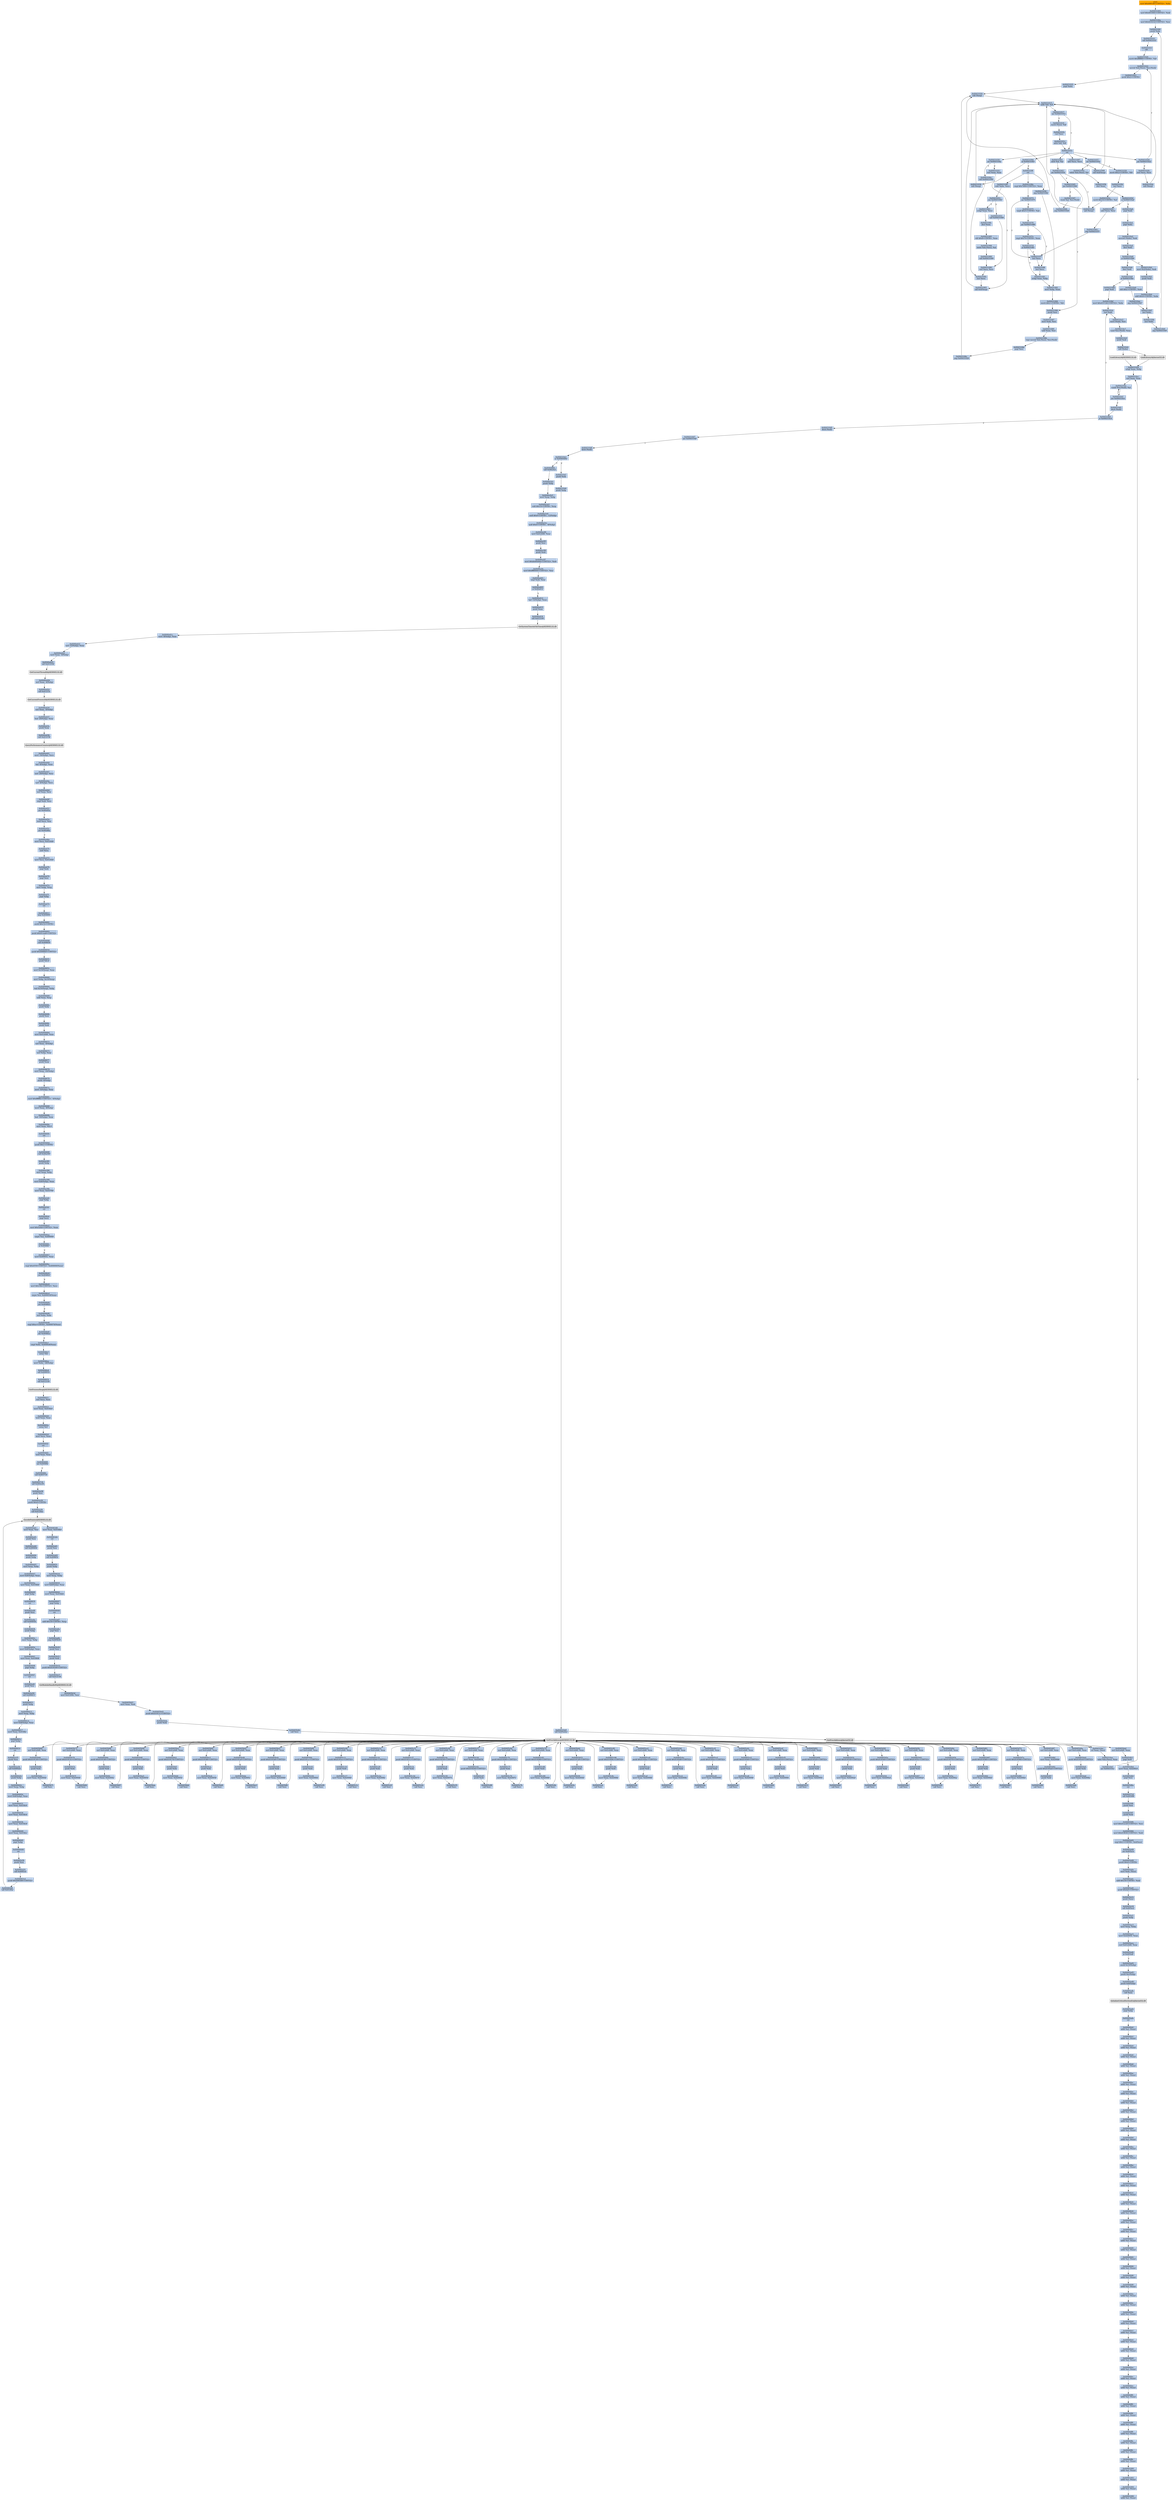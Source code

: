 digraph G {
node[shape=rectangle,style=filled,fillcolor=lightsteelblue,color=lightsteelblue]
bgcolor="transparent"
a0x00431000movl_0x4001d0UINT32_ebx[label="start\nmovl $0x4001d0<UINT32>, %ebx",fillcolor="orange",color="lightgrey"];
a0x00431005movl_0x401000UINT32_edi[label="0x00431005\nmovl $0x401000<UINT32>, %edi"];
a0x0043100amovl_0x42321dUINT32_esi[label="0x0043100a\nmovl $0x42321d<UINT32>, %esi"];
a0x0043100fpushl_ebx[label="0x0043100f\npushl %ebx"];
a0x00431010call_0x0043101f[label="0x00431010\ncall 0x0043101f"];
a0x0043101fcld_[label="0x0043101f\ncld "];
a0x00431020movb_0xffffff80UINT8_dl[label="0x00431020\nmovb $0xffffff80<UINT8>, %dl"];
a0x00431022movsb_ds_esi__es_edi_[label="0x00431022\nmovsb %ds:(%esi), %es:(%edi)"];
a0x00431023pushl_0x2UINT8[label="0x00431023\npushl $0x2<UINT8>"];
a0x00431025popl_ebx[label="0x00431025\npopl %ebx"];
a0x00431026call_esp_[label="0x00431026\ncall (%esp)"];
a0x00431015addb_dl_dl[label="0x00431015\naddb %dl, %dl"];
a0x00431017jne_0x0043101e[label="0x00431017\njne 0x0043101e"];
a0x00431019movb_esi__dl[label="0x00431019\nmovb (%esi), %dl"];
a0x0043101bincl_esi[label="0x0043101b\nincl %esi"];
a0x0043101cadcb_dl_dl[label="0x0043101c\nadcb %dl, %dl"];
a0x0043101eret[label="0x0043101e\nret"];
a0x00431029jae_0x00431022[label="0x00431029\njae 0x00431022"];
a0x0043102bxorl_ecx_ecx[label="0x0043102b\nxorl %ecx, %ecx"];
a0x0043102dcall_esp_[label="0x0043102d\ncall (%esp)"];
a0x00431030jae_0x0043104a[label="0x00431030\njae 0x0043104a"];
a0x00431032xorl_eax_eax[label="0x00431032\nxorl %eax, %eax"];
a0x00431034call_esp_[label="0x00431034\ncall (%esp)"];
a0x00431037jae_0x0043105a[label="0x00431037\njae 0x0043105a"];
a0x00431039movb_0x2UINT8_bl[label="0x00431039\nmovb $0x2<UINT8>, %bl"];
a0x0043103bincl_ecx[label="0x0043103b\nincl %ecx"];
a0x0043103cmovb_0x10UINT8_al[label="0x0043103c\nmovb $0x10<UINT8>, %al"];
a0x0043103ecall_esp_[label="0x0043103e\ncall (%esp)"];
a0x00431041adcb_al_al[label="0x00431041\nadcb %al, %al"];
a0x00431043jae_0x0043103e[label="0x00431043\njae 0x0043103e"];
a0x00431045jne_0x00431086[label="0x00431045\njne 0x00431086"];
a0x00431086pushl_esi[label="0x00431086\npushl %esi"];
a0x00431087movl_edi_esi[label="0x00431087\nmovl %edi, %esi"];
a0x00431089subl_eax_esi[label="0x00431089\nsubl %eax, %esi"];
a0x0043108brepz_movsb_ds_esi__es_edi_[label="0x0043108b\nrepz movsb %ds:(%esi), %es:(%edi)"];
a0x0043108dpopl_esi[label="0x0043108d\npopl %esi"];
a0x0043108ejmp_0x00431026[label="0x0043108e\njmp 0x00431026"];
a0x0043104acall_0x00431092[label="0x0043104a\ncall 0x00431092"];
a0x00431092incl_ecx[label="0x00431092\nincl %ecx"];
a0x00431093call_0x4esp_[label="0x00431093\ncall 0x4(%esp)"];
a0x00431097adcl_ecx_ecx[label="0x00431097\nadcl %ecx, %ecx"];
a0x00431099call_0x4esp_[label="0x00431099\ncall 0x4(%esp)"];
a0x0043109djb_0x00431093[label="0x0043109d\njb 0x00431093"];
a0x0043109fret[label="0x0043109f\nret"];
a0x0043104fsubl_ebx_ecx[label="0x0043104f\nsubl %ebx, %ecx"];
a0x00431051jne_0x00431063[label="0x00431051\njne 0x00431063"];
a0x00431063xchgl_eax_ecx[label="0x00431063\nxchgl %eax, %ecx"];
a0x00431064decl_eax[label="0x00431064\ndecl %eax"];
a0x00431065shll_0x8UINT8_eax[label="0x00431065\nshll $0x8<UINT8>, %eax"];
a0x00431068lodsb_ds_esi__al[label="0x00431068\nlodsb %ds:(%esi), %al"];
a0x00431069call_0x00431090[label="0x00431069\ncall 0x00431090"];
a0x00431090xorl_ecx_ecx[label="0x00431090\nxorl %ecx, %ecx"];
a0x0043106ecmpl_0x7d00UINT32_eax[label="0x0043106e\ncmpl $0x7d00<UINT32>, %eax"];
a0x00431073jae_0x0043107f[label="0x00431073\njae 0x0043107f"];
a0x00431075cmpb_0x5UINT8_ah[label="0x00431075\ncmpb $0x5<UINT8>, %ah"];
a0x00431078jae_0x00431080[label="0x00431078\njae 0x00431080"];
a0x0043107acmpl_0x7fUINT8_eax[label="0x0043107a\ncmpl $0x7f<UINT8>, %eax"];
a0x0043107dja_0x00431081[label="0x0043107d\nja 0x00431081"];
a0x0043107fincl_ecx[label="0x0043107f\nincl %ecx"];
a0x00431080incl_ecx[label="0x00431080\nincl %ecx"];
a0x00431081xchgl_eax_ebp[label="0x00431081\nxchgl %eax, %ebp"];
a0x00431082movl_ebp_eax[label="0x00431082\nmovl %ebp, %eax"];
a0x00431084movb_0x1UINT8_bl[label="0x00431084\nmovb $0x1<UINT8>, %bl"];
a0x00431047stosb_al_es_edi_[label="0x00431047\nstosb %al, %es:(%edi)"];
a0x00431048jmp_0x00431026[label="0x00431048\njmp 0x00431026"];
a0x0043105alodsb_ds_esi__al[label="0x0043105a\nlodsb %ds:(%esi), %al"];
a0x0043105bshrl_eax[label="0x0043105b\nshrl %eax"];
a0x0043105dje_0x004310a0[label="0x0043105d\nje 0x004310a0"];
a0x0043105fadcl_ecx_ecx[label="0x0043105f\nadcl %ecx, %ecx"];
a0x00431061jmp_0x0043107f[label="0x00431061\njmp 0x0043107f"];
a0x00431053call_0x00431090[label="0x00431053\ncall 0x00431090"];
a0x00431058jmp_0x00431082[label="0x00431058\njmp 0x00431082"];
a0x004310a0popl_edi[label="0x004310a0\npopl %edi"];
a0x004310a1popl_ebx[label="0x004310a1\npopl %ebx"];
a0x004310a2movzwl_ebx__edi[label="0x004310a2\nmovzwl (%ebx), %edi"];
a0x004310a5decl_edi[label="0x004310a5\ndecl %edi"];
a0x004310a6je_0x004310b0[label="0x004310a6\nje 0x004310b0"];
a0x004310a8decl_edi[label="0x004310a8\ndecl %edi"];
a0x004310a9je_0x004310be[label="0x004310a9\nje 0x004310be"];
a0x004310abshll_0xcUINT8_edi[label="0x004310ab\nshll $0xc<UINT8>, %edi"];
a0x004310aejmp_0x004310b7[label="0x004310ae\njmp 0x004310b7"];
a0x004310b7incl_ebx[label="0x004310b7\nincl %ebx"];
a0x004310b8incl_ebx[label="0x004310b8\nincl %ebx"];
a0x004310b9jmp_0x0043100f[label="0x004310b9\njmp 0x0043100f"];
a0x004310b0movl_0x2ebx__edi[label="0x004310b0\nmovl 0x2(%ebx), %edi"];
a0x004310b3pushl_edi[label="0x004310b3\npushl %edi"];
a0x004310b4addl_0x4UINT8_ebx[label="0x004310b4\naddl $0x4<UINT8>, %ebx"];
a0x004310bepopl_edi[label="0x004310be\npopl %edi"];
a0x004310bfmovl_0x431128UINT32_ebx[label="0x004310bf\nmovl $0x431128<UINT32>, %ebx"];
a0x004310c4incl_edi[label="0x004310c4\nincl %edi"];
a0x004310c5movl_edi__esi[label="0x004310c5\nmovl (%edi), %esi"];
a0x004310c7scasl_es_edi__eax[label="0x004310c7\nscasl %es:(%edi), %eax"];
a0x004310c8pushl_edi[label="0x004310c8\npushl %edi"];
a0x004310c9call_ebx_[label="0x004310c9\ncall (%ebx)"];
LoadLibraryA_kernel32_dll[label="LoadLibraryA@kernel32.dll",fillcolor="lightgrey",color="lightgrey"];
a0x004310cbxchgl_eax_ebp[label="0x004310cb\nxchgl %eax, %ebp"];
a0x004310ccxorl_eax_eax[label="0x004310cc\nxorl %eax, %eax"];
a0x004310cescasb_es_edi__al[label="0x004310ce\nscasb %es:(%edi), %al"];
a0x004310cfjne_0x004310ce[label="0x004310cf\njne 0x004310ce"];
a0x004310d1decb_edi_[label="0x004310d1\ndecb (%edi)"];
a0x004310d3je_0x004310c4[label="0x004310d3\nje 0x004310c4"];
a0x004310d5decb_edi_[label="0x004310d5\ndecb (%edi)"];
a0x004310d7jne_0x004310df[label="0x004310d7\njne 0x004310df"];
a0x004310dfdecb_edi_[label="0x004310df\ndecb (%edi)"];
a0x004310e1je_0x0040480c[label="0x004310e1\nje 0x0040480c"];
a0x004310e7pushl_edi[label="0x004310e7\npushl %edi"];
a0x004310e8pushl_ebp[label="0x004310e8\npushl %ebp"];
a0x004310e9call_0x4ebx_[label="0x004310e9\ncall 0x4(%ebx)"];
GetProcAddress_kernel32_dll[label="GetProcAddress@kernel32.dll",fillcolor="lightgrey",color="lightgrey"];
a0x004310ecorl_eax_esi_[label="0x004310ec\norl %eax, (%esi)"];
a0x004310eelodsl_ds_esi__eax[label="0x004310ee\nlodsl %ds:(%esi), %eax"];
a0x004310efjne_0x004310cc[label="0x004310ef\njne 0x004310cc"];
GetProcAddress_KERNEL32_dll[label="GetProcAddress@KERNEL32.dll",fillcolor="lightgrey",color="lightgrey"];
LoadLibraryA_KERNEL32_dll[label="LoadLibraryA@KERNEL32.dll",fillcolor="lightgrey",color="lightgrey"];
a0x0040480ccall_0x40a3e2[label="0x0040480c\ncall 0x40a3e2"];
a0x0040a3e2pushl_ebp[label="0x0040a3e2\npushl %ebp"];
a0x0040a3e3movl_esp_ebp[label="0x0040a3e3\nmovl %esp, %ebp"];
a0x0040a3e5subl_0x14UINT8_esp[label="0x0040a3e5\nsubl $0x14<UINT8>, %esp"];
a0x0040a3e8andl_0x0UINT8__12ebp_[label="0x0040a3e8\nandl $0x0<UINT8>, -12(%ebp)"];
a0x0040a3ecandl_0x0UINT8__8ebp_[label="0x0040a3ec\nandl $0x0<UINT8>, -8(%ebp)"];
a0x0040a3f0movl_0x41e0d0_eax[label="0x0040a3f0\nmovl 0x41e0d0, %eax"];
a0x0040a3f5pushl_esi[label="0x0040a3f5\npushl %esi"];
a0x0040a3f6pushl_edi[label="0x0040a3f6\npushl %edi"];
a0x0040a3f7movl_0xbb40e64eUINT32_edi[label="0x0040a3f7\nmovl $0xbb40e64e<UINT32>, %edi"];
a0x0040a3fcmovl_0xffff0000UINT32_esi[label="0x0040a3fc\nmovl $0xffff0000<UINT32>, %esi"];
a0x0040a401cmpl_edi_eax[label="0x0040a401\ncmpl %edi, %eax"];
a0x0040a403je_0x40a412[label="0x0040a403\nje 0x40a412"];
a0x0040a412leal__12ebp__eax[label="0x0040a412\nleal -12(%ebp), %eax"];
a0x0040a415pushl_eax[label="0x0040a415\npushl %eax"];
a0x0040a416call_0x412160[label="0x0040a416\ncall 0x412160"];
GetSystemTimeAsFileTime_KERNEL32_dll[label="GetSystemTimeAsFileTime@KERNEL32.dll",fillcolor="lightgrey",color="lightgrey"];
a0x0040a41cmovl__8ebp__eax[label="0x0040a41c\nmovl -8(%ebp), %eax"];
a0x0040a41fxorl__12ebp__eax[label="0x0040a41f\nxorl -12(%ebp), %eax"];
a0x0040a422movl_eax__4ebp_[label="0x0040a422\nmovl %eax, -4(%ebp)"];
a0x0040a425call_0x412104[label="0x0040a425\ncall 0x412104"];
GetCurrentThreadId_KERNEL32_dll[label="GetCurrentThreadId@KERNEL32.dll",fillcolor="lightgrey",color="lightgrey"];
a0x0040a42bxorl_eax__4ebp_[label="0x0040a42b\nxorl %eax, -4(%ebp)"];
a0x0040a42ecall_0x41215c[label="0x0040a42e\ncall 0x41215c"];
GetCurrentProcessId_KERNEL32_dll[label="GetCurrentProcessId@KERNEL32.dll",fillcolor="lightgrey",color="lightgrey"];
a0x0040a434xorl_eax__4ebp_[label="0x0040a434\nxorl %eax, -4(%ebp)"];
a0x0040a437leal__20ebp__eax[label="0x0040a437\nleal -20(%ebp), %eax"];
a0x0040a43apushl_eax[label="0x0040a43a\npushl %eax"];
a0x0040a43bcall_0x412158[label="0x0040a43b\ncall 0x412158"];
QueryPerformanceCounter_KERNEL32_dll[label="QueryPerformanceCounter@KERNEL32.dll",fillcolor="lightgrey",color="lightgrey"];
a0x0040a441movl__16ebp__ecx[label="0x0040a441\nmovl -16(%ebp), %ecx"];
a0x0040a444leal__4ebp__eax[label="0x0040a444\nleal -4(%ebp), %eax"];
a0x0040a447xorl__20ebp__ecx[label="0x0040a447\nxorl -20(%ebp), %ecx"];
a0x0040a44axorl__4ebp__ecx[label="0x0040a44a\nxorl -4(%ebp), %ecx"];
a0x0040a44dxorl_eax_ecx[label="0x0040a44d\nxorl %eax, %ecx"];
a0x0040a44fcmpl_edi_ecx[label="0x0040a44f\ncmpl %edi, %ecx"];
a0x0040a451jne_0x40a45a[label="0x0040a451\njne 0x40a45a"];
a0x0040a45atestl_ecx_esi[label="0x0040a45a\ntestl %ecx, %esi"];
a0x0040a45cjne_0x40a46a[label="0x0040a45c\njne 0x40a46a"];
a0x0040a46amovl_ecx_0x41e0d0[label="0x0040a46a\nmovl %ecx, 0x41e0d0"];
a0x0040a470notl_ecx[label="0x0040a470\nnotl %ecx"];
a0x0040a472movl_ecx_0x41e0d4[label="0x0040a472\nmovl %ecx, 0x41e0d4"];
a0x0040a478popl_edi[label="0x0040a478\npopl %edi"];
a0x0040a479popl_esi[label="0x0040a479\npopl %esi"];
a0x0040a47amovl_ebp_esp[label="0x0040a47a\nmovl %ebp, %esp"];
a0x0040a47cpopl_ebp[label="0x0040a47c\npopl %ebp"];
a0x0040a47dret[label="0x0040a47d\nret"];
a0x00404811jmp_0x404691[label="0x00404811\njmp 0x404691"];
a0x00404691pushl_0x14UINT8[label="0x00404691\npushl $0x14<UINT8>"];
a0x00404693pushl_0x41caa8UINT32[label="0x00404693\npushl $0x41caa8<UINT32>"];
a0x00404698call_0x406650[label="0x00404698\ncall 0x406650"];
a0x00406650pushl_0x4066b0UINT32[label="0x00406650\npushl $0x4066b0<UINT32>"];
a0x00406655pushl_fs_0[label="0x00406655\npushl %fs:0"];
a0x0040665cmovl_0x10esp__eax[label="0x0040665c\nmovl 0x10(%esp), %eax"];
a0x00406660movl_ebp_0x10esp_[label="0x00406660\nmovl %ebp, 0x10(%esp)"];
a0x00406664leal_0x10esp__ebp[label="0x00406664\nleal 0x10(%esp), %ebp"];
a0x00406668subl_eax_esp[label="0x00406668\nsubl %eax, %esp"];
a0x0040666apushl_ebx[label="0x0040666a\npushl %ebx"];
a0x0040666bpushl_esi[label="0x0040666b\npushl %esi"];
a0x0040666cpushl_edi[label="0x0040666c\npushl %edi"];
a0x0040666dmovl_0x41e0d0_eax[label="0x0040666d\nmovl 0x41e0d0, %eax"];
a0x00406672xorl_eax__4ebp_[label="0x00406672\nxorl %eax, -4(%ebp)"];
a0x00406675xorl_ebp_eax[label="0x00406675\nxorl %ebp, %eax"];
a0x00406677pushl_eax[label="0x00406677\npushl %eax"];
a0x00406678movl_esp__24ebp_[label="0x00406678\nmovl %esp, -24(%ebp)"];
a0x0040667bpushl__8ebp_[label="0x0040667b\npushl -8(%ebp)"];
a0x0040667emovl__4ebp__eax[label="0x0040667e\nmovl -4(%ebp), %eax"];
a0x00406681movl_0xfffffffeUINT32__4ebp_[label="0x00406681\nmovl $0xfffffffe<UINT32>, -4(%ebp)"];
a0x00406688movl_eax__8ebp_[label="0x00406688\nmovl %eax, -8(%ebp)"];
a0x0040668bleal__16ebp__eax[label="0x0040668b\nleal -16(%ebp), %eax"];
a0x0040668emovl_eax_fs_0[label="0x0040668e\nmovl %eax, %fs:0"];
a0x00406694ret[label="0x00406694\nret"];
a0x0040469dpushl_0x1UINT8[label="0x0040469d\npushl $0x1<UINT8>"];
a0x0040469fcall_0x40a395[label="0x0040469f\ncall 0x40a395"];
a0x0040a395pushl_ebp[label="0x0040a395\npushl %ebp"];
a0x0040a396movl_esp_ebp[label="0x0040a396\nmovl %esp, %ebp"];
a0x0040a398movl_0x8ebp__eax[label="0x0040a398\nmovl 0x8(%ebp), %eax"];
a0x0040a39bmovl_eax_0x41f780[label="0x0040a39b\nmovl %eax, 0x41f780"];
a0x0040a3a0popl_ebp[label="0x0040a3a0\npopl %ebp"];
a0x0040a3a1ret[label="0x0040a3a1\nret"];
a0x004046a4popl_ecx[label="0x004046a4\npopl %ecx"];
a0x004046a5movl_0x5a4dUINT32_eax[label="0x004046a5\nmovl $0x5a4d<UINT32>, %eax"];
a0x004046aacmpw_ax_0x400000[label="0x004046aa\ncmpw %ax, 0x400000"];
a0x004046b1je_0x4046b7[label="0x004046b1\nje 0x4046b7"];
a0x004046b7movl_0x40003c_eax[label="0x004046b7\nmovl 0x40003c, %eax"];
a0x004046bccmpl_0x4550UINT32_0x400000eax_[label="0x004046bc\ncmpl $0x4550<UINT32>, 0x400000(%eax)"];
a0x004046c6jne_0x4046b3[label="0x004046c6\njne 0x4046b3"];
a0x004046c8movl_0x10bUINT32_ecx[label="0x004046c8\nmovl $0x10b<UINT32>, %ecx"];
a0x004046cdcmpw_cx_0x400018eax_[label="0x004046cd\ncmpw %cx, 0x400018(%eax)"];
a0x004046d4jne_0x4046b3[label="0x004046d4\njne 0x4046b3"];
a0x004046d6xorl_ebx_ebx[label="0x004046d6\nxorl %ebx, %ebx"];
a0x004046d8cmpl_0xeUINT8_0x400074eax_[label="0x004046d8\ncmpl $0xe<UINT8>, 0x400074(%eax)"];
a0x004046dfjbe_0x4046ea[label="0x004046df\njbe 0x4046ea"];
a0x004046e1cmpl_ebx_0x4000e8eax_[label="0x004046e1\ncmpl %ebx, 0x4000e8(%eax)"];
a0x004046e7setne_bl[label="0x004046e7\nsetne %bl"];
a0x004046eamovl_ebx__28ebp_[label="0x004046ea\nmovl %ebx, -28(%ebp)"];
a0x004046edcall_0x40691b[label="0x004046ed\ncall 0x40691b"];
a0x0040691bcall_0x412144[label="0x0040691b\ncall 0x412144"];
GetProcessHeap_KERNEL32_dll[label="GetProcessHeap@KERNEL32.dll",fillcolor="lightgrey",color="lightgrey"];
a0x00406921xorl_ecx_ecx[label="0x00406921\nxorl %ecx, %ecx"];
a0x00406923movl_eax_0x41fde0[label="0x00406923\nmovl %eax, 0x41fde0"];
a0x00406928testl_eax_eax[label="0x00406928\ntestl %eax, %eax"];
a0x0040692asetne_cl[label="0x0040692a\nsetne %cl"];
a0x0040692dmovl_ecx_eax[label="0x0040692d\nmovl %ecx, %eax"];
a0x0040692fret[label="0x0040692f\nret"];
a0x004046f2testl_eax_eax[label="0x004046f2\ntestl %eax, %eax"];
a0x004046f4jne_0x4046fe[label="0x004046f4\njne 0x4046fe"];
a0x004046fecall_0x405718[label="0x004046fe\ncall 0x405718"];
a0x00405718call_0x402a38[label="0x00405718\ncall 0x402a38"];
a0x00402a38pushl_esi[label="0x00402a38\npushl %esi"];
a0x00402a39pushl_0x0UINT8[label="0x00402a39\npushl $0x0<UINT8>"];
a0x00402a3bcall_0x4120ac[label="0x00402a3b\ncall 0x4120ac"];
EncodePointer_KERNEL32_dll[label="EncodePointer@KERNEL32.dll",fillcolor="lightgrey",color="lightgrey"];
a0x00402a41movl_eax_esi[label="0x00402a41\nmovl %eax, %esi"];
a0x00402a43pushl_esi[label="0x00402a43\npushl %esi"];
a0x00402a44call_0x406404[label="0x00402a44\ncall 0x406404"];
a0x00406404pushl_ebp[label="0x00406404\npushl %ebp"];
a0x00406405movl_esp_ebp[label="0x00406405\nmovl %esp, %ebp"];
a0x00406407movl_0x8ebp__eax[label="0x00406407\nmovl 0x8(%ebp), %eax"];
a0x0040640amovl_eax_0x41fdb8[label="0x0040640a\nmovl %eax, 0x41fdb8"];
a0x0040640fpopl_ebp[label="0x0040640f\npopl %ebp"];
a0x00406410ret[label="0x00406410\nret"];
a0x00402a49pushl_esi[label="0x00402a49\npushl %esi"];
a0x00402a4acall_0x40493b[label="0x00402a4a\ncall 0x40493b"];
a0x0040493bpushl_ebp[label="0x0040493b\npushl %ebp"];
a0x0040493cmovl_esp_ebp[label="0x0040493c\nmovl %esp, %ebp"];
a0x0040493emovl_0x8ebp__eax[label="0x0040493e\nmovl 0x8(%ebp), %eax"];
a0x00404941movl_eax_0x41f608[label="0x00404941\nmovl %eax, 0x41f608"];
a0x00404946popl_ebp[label="0x00404946\npopl %ebp"];
a0x00404947ret[label="0x00404947\nret"];
a0x00402a4fpushl_esi[label="0x00402a4f\npushl %esi"];
a0x00402a50call_0x406411[label="0x00402a50\ncall 0x406411"];
a0x00406411pushl_ebp[label="0x00406411\npushl %ebp"];
a0x00406412movl_esp_ebp[label="0x00406412\nmovl %esp, %ebp"];
a0x00406414movl_0x8ebp__eax[label="0x00406414\nmovl 0x8(%ebp), %eax"];
a0x00406417movl_eax_0x41fdbc[label="0x00406417\nmovl %eax, 0x41fdbc"];
a0x0040641cpopl_ebp[label="0x0040641c\npopl %ebp"];
a0x0040641dret[label="0x0040641d\nret"];
a0x00402a55pushl_esi[label="0x00402a55\npushl %esi"];
a0x00402a56call_0x40642b[label="0x00402a56\ncall 0x40642b"];
a0x0040642bpushl_ebp[label="0x0040642b\npushl %ebp"];
a0x0040642cmovl_esp_ebp[label="0x0040642c\nmovl %esp, %ebp"];
a0x0040642emovl_0x8ebp__eax[label="0x0040642e\nmovl 0x8(%ebp), %eax"];
a0x00406431movl_eax_0x41fdc0[label="0x00406431\nmovl %eax, 0x41fdc0"];
a0x00406436movl_eax_0x41fdc4[label="0x00406436\nmovl %eax, 0x41fdc4"];
a0x0040643bmovl_eax_0x41fdc8[label="0x0040643b\nmovl %eax, 0x41fdc8"];
a0x00406440movl_eax_0x41fdcc[label="0x00406440\nmovl %eax, 0x41fdcc"];
a0x00406445popl_ebp[label="0x00406445\npopl %ebp"];
a0x00406446ret[label="0x00406446\nret"];
a0x00402a5bpushl_esi[label="0x00402a5b\npushl %esi"];
a0x00402a5ccall_0x4063cd[label="0x00402a5c\ncall 0x4063cd"];
a0x004063cdpushl_0x406399UINT32[label="0x004063cd\npushl $0x406399<UINT32>"];
a0x004063d2call_0x4120ac[label="0x004063d2\ncall 0x4120ac"];
a0x004063d8movl_eax_0x41fdb4[label="0x004063d8\nmovl %eax, 0x41fdb4"];
a0x004063ddret[label="0x004063dd\nret"];
a0x00402a61pushl_esi[label="0x00402a61\npushl %esi"];
a0x00402a62call_0x40663c[label="0x00402a62\ncall 0x40663c"];
a0x0040663cpushl_ebp[label="0x0040663c\npushl %ebp"];
a0x0040663dmovl_esp_ebp[label="0x0040663d\nmovl %esp, %ebp"];
a0x0040663fmovl_0x8ebp__eax[label="0x0040663f\nmovl 0x8(%ebp), %eax"];
a0x00406642movl_eax_0x41fdd4[label="0x00406642\nmovl %eax, 0x41fdd4"];
a0x00406647popl_ebp[label="0x00406647\npopl %ebp"];
a0x00406648ret[label="0x00406648\nret"];
a0x00402a67addl_0x18UINT8_esp[label="0x00402a67\naddl $0x18<UINT8>, %esp"];
a0x00402a6apopl_esi[label="0x00402a6a\npopl %esi"];
a0x00402a6bjmp_0x405b30[label="0x00402a6b\njmp 0x405b30"];
a0x00405b30pushl_esi[label="0x00405b30\npushl %esi"];
a0x00405b31pushl_edi[label="0x00405b31\npushl %edi"];
a0x00405b32pushl_0x419100UINT32[label="0x00405b32\npushl $0x419100<UINT32>"];
a0x00405b37call_0x412138[label="0x00405b37\ncall 0x412138"];
GetModuleHandleW_KERNEL32_dll[label="GetModuleHandleW@KERNEL32.dll",fillcolor="lightgrey",color="lightgrey"];
a0x00405b3dmovl_0x41209c_esi[label="0x00405b3d\nmovl 0x41209c, %esi"];
a0x00405b43movl_eax_edi[label="0x00405b43\nmovl %eax, %edi"];
a0x00405b45pushl_0x41911cUINT32[label="0x00405b45\npushl $0x41911c<UINT32>"];
a0x00405b4apushl_edi[label="0x00405b4a\npushl %edi"];
a0x00405b4bcall_esi[label="0x00405b4b\ncall %esi"];
a0x00405b4dxorl_0x41e0d0_eax[label="0x00405b4d\nxorl 0x41e0d0, %eax"];
a0x00405b53pushl_0x419128UINT32[label="0x00405b53\npushl $0x419128<UINT32>"];
a0x00405b58pushl_edi[label="0x00405b58\npushl %edi"];
a0x00405b59movl_eax_0x420040[label="0x00405b59\nmovl %eax, 0x420040"];
a0x00405b5ecall_esi[label="0x00405b5e\ncall %esi"];
a0x00405b60xorl_0x41e0d0_eax[label="0x00405b60\nxorl 0x41e0d0, %eax"];
a0x00405b66pushl_0x419130UINT32[label="0x00405b66\npushl $0x419130<UINT32>"];
a0x00405b6bpushl_edi[label="0x00405b6b\npushl %edi"];
a0x00405b6cmovl_eax_0x420044[label="0x00405b6c\nmovl %eax, 0x420044"];
a0x00405b71call_esi[label="0x00405b71\ncall %esi"];
a0x00405b73xorl_0x41e0d0_eax[label="0x00405b73\nxorl 0x41e0d0, %eax"];
a0x00405b79pushl_0x41913cUINT32[label="0x00405b79\npushl $0x41913c<UINT32>"];
a0x00405b7epushl_edi[label="0x00405b7e\npushl %edi"];
a0x00405b7fmovl_eax_0x420048[label="0x00405b7f\nmovl %eax, 0x420048"];
a0x00405b84call_esi[label="0x00405b84\ncall %esi"];
a0x00405b86xorl_0x41e0d0_eax[label="0x00405b86\nxorl 0x41e0d0, %eax"];
a0x00405b8cpushl_0x419148UINT32[label="0x00405b8c\npushl $0x419148<UINT32>"];
a0x00405b91pushl_edi[label="0x00405b91\npushl %edi"];
a0x00405b92movl_eax_0x42004c[label="0x00405b92\nmovl %eax, 0x42004c"];
a0x00405b97call_esi[label="0x00405b97\ncall %esi"];
a0x00405b99xorl_0x41e0d0_eax[label="0x00405b99\nxorl 0x41e0d0, %eax"];
a0x00405b9fpushl_0x419164UINT32[label="0x00405b9f\npushl $0x419164<UINT32>"];
a0x00405ba4pushl_edi[label="0x00405ba4\npushl %edi"];
a0x00405ba5movl_eax_0x420050[label="0x00405ba5\nmovl %eax, 0x420050"];
a0x00405baacall_esi[label="0x00405baa\ncall %esi"];
a0x00405bacxorl_0x41e0d0_eax[label="0x00405bac\nxorl 0x41e0d0, %eax"];
a0x00405bb2pushl_0x419174UINT32[label="0x00405bb2\npushl $0x419174<UINT32>"];
a0x00405bb7pushl_edi[label="0x00405bb7\npushl %edi"];
a0x00405bb8movl_eax_0x420054[label="0x00405bb8\nmovl %eax, 0x420054"];
a0x00405bbdcall_esi[label="0x00405bbd\ncall %esi"];
a0x00405bbfxorl_0x41e0d0_eax[label="0x00405bbf\nxorl 0x41e0d0, %eax"];
a0x00405bc5pushl_0x419188UINT32[label="0x00405bc5\npushl $0x419188<UINT32>"];
a0x00405bcapushl_edi[label="0x00405bca\npushl %edi"];
a0x00405bcbmovl_eax_0x420058[label="0x00405bcb\nmovl %eax, 0x420058"];
a0x00405bd0call_esi[label="0x00405bd0\ncall %esi"];
a0x00405bd2xorl_0x41e0d0_eax[label="0x00405bd2\nxorl 0x41e0d0, %eax"];
a0x00405bd8pushl_0x4191a0UINT32[label="0x00405bd8\npushl $0x4191a0<UINT32>"];
a0x00405bddpushl_edi[label="0x00405bdd\npushl %edi"];
a0x00405bdemovl_eax_0x42005c[label="0x00405bde\nmovl %eax, 0x42005c"];
a0x00405be3call_esi[label="0x00405be3\ncall %esi"];
a0x00405be5xorl_0x41e0d0_eax[label="0x00405be5\nxorl 0x41e0d0, %eax"];
a0x00405bebpushl_0x4191b8UINT32[label="0x00405beb\npushl $0x4191b8<UINT32>"];
a0x00405bf0pushl_edi[label="0x00405bf0\npushl %edi"];
a0x00405bf1movl_eax_0x420060[label="0x00405bf1\nmovl %eax, 0x420060"];
a0x00405bf6call_esi[label="0x00405bf6\ncall %esi"];
a0x00405bf8xorl_0x41e0d0_eax[label="0x00405bf8\nxorl 0x41e0d0, %eax"];
a0x00405bfepushl_0x4191ccUINT32[label="0x00405bfe\npushl $0x4191cc<UINT32>"];
a0x00405c03pushl_edi[label="0x00405c03\npushl %edi"];
a0x00405c04movl_eax_0x420064[label="0x00405c04\nmovl %eax, 0x420064"];
a0x00405c09call_esi[label="0x00405c09\ncall %esi"];
a0x00405c0bxorl_0x41e0d0_eax[label="0x00405c0b\nxorl 0x41e0d0, %eax"];
a0x00405c11pushl_0x4191ecUINT32[label="0x00405c11\npushl $0x4191ec<UINT32>"];
a0x00405c16pushl_edi[label="0x00405c16\npushl %edi"];
a0x00405c17movl_eax_0x420068[label="0x00405c17\nmovl %eax, 0x420068"];
a0x00405c1ccall_esi[label="0x00405c1c\ncall %esi"];
a0x00405c1exorl_0x41e0d0_eax[label="0x00405c1e\nxorl 0x41e0d0, %eax"];
a0x00405c24pushl_0x419204UINT32[label="0x00405c24\npushl $0x419204<UINT32>"];
a0x00405c29pushl_edi[label="0x00405c29\npushl %edi"];
a0x00405c2amovl_eax_0x42006c[label="0x00405c2a\nmovl %eax, 0x42006c"];
a0x00405c2fcall_esi[label="0x00405c2f\ncall %esi"];
a0x00405c31xorl_0x41e0d0_eax[label="0x00405c31\nxorl 0x41e0d0, %eax"];
a0x00405c37pushl_0x41921cUINT32[label="0x00405c37\npushl $0x41921c<UINT32>"];
a0x00405c3cpushl_edi[label="0x00405c3c\npushl %edi"];
a0x00405c3dmovl_eax_0x420070[label="0x00405c3d\nmovl %eax, 0x420070"];
a0x00405c42call_esi[label="0x00405c42\ncall %esi"];
a0x00405c44xorl_0x41e0d0_eax[label="0x00405c44\nxorl 0x41e0d0, %eax"];
a0x00405c4apushl_0x419230UINT32[label="0x00405c4a\npushl $0x419230<UINT32>"];
a0x00405c4fpushl_edi[label="0x00405c4f\npushl %edi"];
a0x00405c50movl_eax_0x420074[label="0x00405c50\nmovl %eax, 0x420074"];
a0x00405c55call_esi[label="0x00405c55\ncall %esi"];
a0x00405c57xorl_0x41e0d0_eax[label="0x00405c57\nxorl 0x41e0d0, %eax"];
a0x00405c5dmovl_eax_0x420078[label="0x00405c5d\nmovl %eax, 0x420078"];
a0x00405c62pushl_0x419244UINT32[label="0x00405c62\npushl $0x419244<UINT32>"];
a0x00405c67pushl_edi[label="0x00405c67\npushl %edi"];
a0x00405c68call_esi[label="0x00405c68\ncall %esi"];
a0x00405c6axorl_0x41e0d0_eax[label="0x00405c6a\nxorl 0x41e0d0, %eax"];
a0x00405c70pushl_0x419260UINT32[label="0x00405c70\npushl $0x419260<UINT32>"];
a0x00405c75pushl_edi[label="0x00405c75\npushl %edi"];
a0x00405c76movl_eax_0x42007c[label="0x00405c76\nmovl %eax, 0x42007c"];
a0x00405c7bcall_esi[label="0x00405c7b\ncall %esi"];
a0x00405c7dxorl_0x41e0d0_eax[label="0x00405c7d\nxorl 0x41e0d0, %eax"];
a0x00405c83pushl_0x419280UINT32[label="0x00405c83\npushl $0x419280<UINT32>"];
a0x00405c88pushl_edi[label="0x00405c88\npushl %edi"];
a0x00405c89movl_eax_0x420080[label="0x00405c89\nmovl %eax, 0x420080"];
a0x00405c8ecall_esi[label="0x00405c8e\ncall %esi"];
a0x00405c90xorl_0x41e0d0_eax[label="0x00405c90\nxorl 0x41e0d0, %eax"];
a0x00405c96pushl_0x41929cUINT32[label="0x00405c96\npushl $0x41929c<UINT32>"];
a0x00405c9bpushl_edi[label="0x00405c9b\npushl %edi"];
a0x00405c9cmovl_eax_0x420084[label="0x00405c9c\nmovl %eax, 0x420084"];
a0x00405ca1call_esi[label="0x00405ca1\ncall %esi"];
a0x00405ca3xorl_0x41e0d0_eax[label="0x00405ca3\nxorl 0x41e0d0, %eax"];
a0x00405ca9pushl_0x4192bcUINT32[label="0x00405ca9\npushl $0x4192bc<UINT32>"];
a0x00405caepushl_edi[label="0x00405cae\npushl %edi"];
a0x00405cafmovl_eax_0x420088[label="0x00405caf\nmovl %eax, 0x420088"];
a0x00405cb4call_esi[label="0x00405cb4\ncall %esi"];
a0x00405cb6xorl_0x41e0d0_eax[label="0x00405cb6\nxorl 0x41e0d0, %eax"];
a0x00405cbcpushl_0x4192d0UINT32[label="0x00405cbc\npushl $0x4192d0<UINT32>"];
a0x00405cc1pushl_edi[label="0x00405cc1\npushl %edi"];
a0x00405cc2movl_eax_0x42008c[label="0x00405cc2\nmovl %eax, 0x42008c"];
a0x00405cc7call_esi[label="0x00405cc7\ncall %esi"];
a0x00405cc9xorl_0x41e0d0_eax[label="0x00405cc9\nxorl 0x41e0d0, %eax"];
a0x00405ccfpushl_0x4192ecUINT32[label="0x00405ccf\npushl $0x4192ec<UINT32>"];
a0x00405cd4pushl_edi[label="0x00405cd4\npushl %edi"];
a0x00405cd5movl_eax_0x420090[label="0x00405cd5\nmovl %eax, 0x420090"];
a0x00405cdacall_esi[label="0x00405cda\ncall %esi"];
a0x00405cdcxorl_0x41e0d0_eax[label="0x00405cdc\nxorl 0x41e0d0, %eax"];
a0x00405ce2pushl_0x419300UINT32[label="0x00405ce2\npushl $0x419300<UINT32>"];
a0x00405ce7pushl_edi[label="0x00405ce7\npushl %edi"];
a0x00405ce8movl_eax_0x420098[label="0x00405ce8\nmovl %eax, 0x420098"];
a0x00405cedcall_esi[label="0x00405ced\ncall %esi"];
a0x00405cefxorl_0x41e0d0_eax[label="0x00405cef\nxorl 0x41e0d0, %eax"];
a0x00405cf5pushl_0x419310UINT32[label="0x00405cf5\npushl $0x419310<UINT32>"];
a0x00405cfapushl_edi[label="0x00405cfa\npushl %edi"];
a0x00405cfbmovl_eax_0x420094[label="0x00405cfb\nmovl %eax, 0x420094"];
a0x00405d00call_esi[label="0x00405d00\ncall %esi"];
a0x00405d02xorl_0x41e0d0_eax[label="0x00405d02\nxorl 0x41e0d0, %eax"];
a0x00405d08pushl_0x419320UINT32[label="0x00405d08\npushl $0x419320<UINT32>"];
a0x00405d0dpushl_edi[label="0x00405d0d\npushl %edi"];
a0x00405d0emovl_eax_0x42009c[label="0x00405d0e\nmovl %eax, 0x42009c"];
a0x00405d13call_esi[label="0x00405d13\ncall %esi"];
a0x00405d15xorl_0x41e0d0_eax[label="0x00405d15\nxorl 0x41e0d0, %eax"];
a0x00405d1bpushl_0x419330UINT32[label="0x00405d1b\npushl $0x419330<UINT32>"];
a0x00405d20pushl_edi[label="0x00405d20\npushl %edi"];
a0x00405d21movl_eax_0x4200a0[label="0x00405d21\nmovl %eax, 0x4200a0"];
a0x00405d26call_esi[label="0x00405d26\ncall %esi"];
a0x00405d28xorl_0x41e0d0_eax[label="0x00405d28\nxorl 0x41e0d0, %eax"];
a0x00405d2epushl_0x419340UINT32[label="0x00405d2e\npushl $0x419340<UINT32>"];
a0x00405d33pushl_edi[label="0x00405d33\npushl %edi"];
a0x00405d34movl_eax_0x4200a4[label="0x00405d34\nmovl %eax, 0x4200a4"];
a0x00405d39call_esi[label="0x00405d39\ncall %esi"];
a0x00405d3bxorl_0x41e0d0_eax[label="0x00405d3b\nxorl 0x41e0d0, %eax"];
a0x00405d41pushl_0x41935cUINT32[label="0x00405d41\npushl $0x41935c<UINT32>"];
a0x00405d46pushl_edi[label="0x00405d46\npushl %edi"];
a0x00405d47movl_eax_0x4200a8[label="0x00405d47\nmovl %eax, 0x4200a8"];
a0x00405d4ccall_esi[label="0x00405d4c\ncall %esi"];
a0x00405d4exorl_0x41e0d0_eax[label="0x00405d4e\nxorl 0x41e0d0, %eax"];
a0x00405d54pushl_0x419370UINT32[label="0x00405d54\npushl $0x419370<UINT32>"];
a0x00405d59pushl_edi[label="0x00405d59\npushl %edi"];
a0x00405d5amovl_eax_0x4200ac[label="0x00405d5a\nmovl %eax, 0x4200ac"];
a0x00405d5fcall_esi[label="0x00405d5f\ncall %esi"];
a0x00405d61xorl_0x41e0d0_eax[label="0x00405d61\nxorl 0x41e0d0, %eax"];
a0x00405d67pushl_0x419380UINT32[label="0x00405d67\npushl $0x419380<UINT32>"];
a0x00405d6cpushl_edi[label="0x00405d6c\npushl %edi"];
a0x00405d6dmovl_eax_0x4200b0[label="0x00405d6d\nmovl %eax, 0x4200b0"];
a0x00405d72call_esi[label="0x00405d72\ncall %esi"];
a0x00405d74xorl_0x41e0d0_eax[label="0x00405d74\nxorl 0x41e0d0, %eax"];
a0x00405d7apushl_0x419394UINT32[label="0x00405d7a\npushl $0x419394<UINT32>"];
a0x00405d7fpushl_edi[label="0x00405d7f\npushl %edi"];
a0x00405d80movl_eax_0x4200b4[label="0x00405d80\nmovl %eax, 0x4200b4"];
a0x00405d85call_esi[label="0x00405d85\ncall %esi"];
a0x00405d87xorl_0x41e0d0_eax[label="0x00405d87\nxorl 0x41e0d0, %eax"];
a0x00405d8dmovl_eax_0x4200b8[label="0x00405d8d\nmovl %eax, 0x4200b8"];
a0x00405d92pushl_0x4193a4UINT32[label="0x00405d92\npushl $0x4193a4<UINT32>"];
a0x00405d97pushl_edi[label="0x00405d97\npushl %edi"];
a0x00405d98call_esi[label="0x00405d98\ncall %esi"];
a0x00405d9axorl_0x41e0d0_eax[label="0x00405d9a\nxorl 0x41e0d0, %eax"];
a0x00405da0pushl_0x4193c4UINT32[label="0x00405da0\npushl $0x4193c4<UINT32>"];
a0x00405da5pushl_edi[label="0x00405da5\npushl %edi"];
a0x00405da6movl_eax_0x4200bc[label="0x00405da6\nmovl %eax, 0x4200bc"];
a0x00405dabcall_esi[label="0x00405dab\ncall %esi"];
a0x00405dadxorl_0x41e0d0_eax[label="0x00405dad\nxorl 0x41e0d0, %eax"];
a0x00405db3popl_edi[label="0x00405db3\npopl %edi"];
a0x00405db4movl_eax_0x4200c0[label="0x00405db4\nmovl %eax, 0x4200c0"];
a0x00405db9popl_esi[label="0x00405db9\npopl %esi"];
a0x00405dbaret[label="0x00405dba\nret"];
a0x0040571dcall_0x4059f6[label="0x0040571d\ncall 0x4059f6"];
a0x004059f6pushl_esi[label="0x004059f6\npushl %esi"];
a0x004059f7pushl_edi[label="0x004059f7\npushl %edi"];
a0x004059f8movl_0x41ec20UINT32_esi[label="0x004059f8\nmovl $0x41ec20<UINT32>, %esi"];
a0x004059fdmovl_0x41f630UINT32_edi[label="0x004059fd\nmovl $0x41f630<UINT32>, %edi"];
a0x00405a02cmpl_0x1UINT8_0x4esi_[label="0x00405a02\ncmpl $0x1<UINT8>, 0x4(%esi)"];
a0x00405a06jne_0x405a1e[label="0x00405a06\njne 0x405a1e"];
a0x00405a08pushl_0x0UINT8[label="0x00405a08\npushl $0x0<UINT8>"];
a0x00405a0amovl_edi_esi_[label="0x00405a0a\nmovl %edi, (%esi)"];
a0x00405a0caddl_0x18UINT8_edi[label="0x00405a0c\naddl $0x18<UINT8>, %edi"];
a0x00405a0fpushl_0xfa0UINT32[label="0x00405a0f\npushl $0xfa0<UINT32>"];
a0x00405a14pushl_esi_[label="0x00405a14\npushl (%esi)"];
a0x00405a16call_0x405ac2[label="0x00405a16\ncall 0x405ac2"];
a0x00405ac2pushl_ebp[label="0x00405ac2\npushl %ebp"];
a0x00405ac3movl_esp_ebp[label="0x00405ac3\nmovl %esp, %ebp"];
a0x00405ac5movl_0x420050_eax[label="0x00405ac5\nmovl 0x420050, %eax"];
a0x00405acaxorl_0x41e0d0_eax[label="0x00405aca\nxorl 0x41e0d0, %eax"];
a0x00405ad0je_0x405adf[label="0x00405ad0\nje 0x405adf"];
a0x00405ad2pushl_0x10ebp_[label="0x00405ad2\npushl 0x10(%ebp)"];
a0x00405ad5pushl_0xcebp_[label="0x00405ad5\npushl 0xc(%ebp)"];
a0x00405ad8pushl_0x8ebp_[label="0x00405ad8\npushl 0x8(%ebp)"];
a0x00405adbcall_eax[label="0x00405adb\ncall %eax"];
InitializeCriticalSectionEx_kernel32_dll[label="InitializeCriticalSectionEx@kernel32.dll",fillcolor="lightgrey",color="lightgrey"];
a0x00405addpopl_ebp[label="0x00405add\npopl %ebp"];
a0x00405aderet[label="0x00405ade\nret"];
a0x00000fa0addb_al_eax_[label="0x00000fa0\naddb %al, (%eax)"];
a0x00000fa2addb_al_eax_[label="0x00000fa2\naddb %al, (%eax)"];
a0x00000fa4addb_al_eax_[label="0x00000fa4\naddb %al, (%eax)"];
a0x00000fa6addb_al_eax_[label="0x00000fa6\naddb %al, (%eax)"];
a0x00000fa8addb_al_eax_[label="0x00000fa8\naddb %al, (%eax)"];
a0x00000faaaddb_al_eax_[label="0x00000faa\naddb %al, (%eax)"];
a0x00000facaddb_al_eax_[label="0x00000fac\naddb %al, (%eax)"];
a0x00000faeaddb_al_eax_[label="0x00000fae\naddb %al, (%eax)"];
a0x00000fb0addb_al_eax_[label="0x00000fb0\naddb %al, (%eax)"];
a0x00000fb2addb_al_eax_[label="0x00000fb2\naddb %al, (%eax)"];
a0x00000fb4addb_al_eax_[label="0x00000fb4\naddb %al, (%eax)"];
a0x00000fb6addb_al_eax_[label="0x00000fb6\naddb %al, (%eax)"];
a0x00000fb8addb_al_eax_[label="0x00000fb8\naddb %al, (%eax)"];
a0x00000fbaaddb_al_eax_[label="0x00000fba\naddb %al, (%eax)"];
a0x00000fbcaddb_al_eax_[label="0x00000fbc\naddb %al, (%eax)"];
a0x00000fbeaddb_al_eax_[label="0x00000fbe\naddb %al, (%eax)"];
a0x00000fc0addb_al_eax_[label="0x00000fc0\naddb %al, (%eax)"];
a0x00000fc2addb_al_eax_[label="0x00000fc2\naddb %al, (%eax)"];
a0x00000fc4addb_al_eax_[label="0x00000fc4\naddb %al, (%eax)"];
a0x00000fc6addb_al_eax_[label="0x00000fc6\naddb %al, (%eax)"];
a0x00000fc8addb_al_eax_[label="0x00000fc8\naddb %al, (%eax)"];
a0x00000fcaaddb_al_eax_[label="0x00000fca\naddb %al, (%eax)"];
a0x00000fccaddb_al_eax_[label="0x00000fcc\naddb %al, (%eax)"];
a0x00000fceaddb_al_eax_[label="0x00000fce\naddb %al, (%eax)"];
a0x00000fd0addb_al_eax_[label="0x00000fd0\naddb %al, (%eax)"];
a0x00000fd2addb_al_eax_[label="0x00000fd2\naddb %al, (%eax)"];
a0x00000fd4addb_al_eax_[label="0x00000fd4\naddb %al, (%eax)"];
a0x00000fd6addb_al_eax_[label="0x00000fd6\naddb %al, (%eax)"];
a0x00000fd8addb_al_eax_[label="0x00000fd8\naddb %al, (%eax)"];
a0x00000fdaaddb_al_eax_[label="0x00000fda\naddb %al, (%eax)"];
a0x00000fdcaddb_al_eax_[label="0x00000fdc\naddb %al, (%eax)"];
a0x00000fdeaddb_al_eax_[label="0x00000fde\naddb %al, (%eax)"];
a0x00000fe0addb_al_eax_[label="0x00000fe0\naddb %al, (%eax)"];
a0x00000fe2addb_al_eax_[label="0x00000fe2\naddb %al, (%eax)"];
a0x00000fe4addb_al_eax_[label="0x00000fe4\naddb %al, (%eax)"];
a0x00000fe6addb_al_eax_[label="0x00000fe6\naddb %al, (%eax)"];
a0x00000fe8addb_al_eax_[label="0x00000fe8\naddb %al, (%eax)"];
a0x00000feaaddb_al_eax_[label="0x00000fea\naddb %al, (%eax)"];
a0x00000fecaddb_al_eax_[label="0x00000fec\naddb %al, (%eax)"];
a0x00000feeaddb_al_eax_[label="0x00000fee\naddb %al, (%eax)"];
a0x00000ff0addb_al_eax_[label="0x00000ff0\naddb %al, (%eax)"];
a0x00000ff2addb_al_eax_[label="0x00000ff2\naddb %al, (%eax)"];
a0x00000ff4addb_al_eax_[label="0x00000ff4\naddb %al, (%eax)"];
a0x00000ff6addb_al_eax_[label="0x00000ff6\naddb %al, (%eax)"];
a0x00000ff8addb_al_eax_[label="0x00000ff8\naddb %al, (%eax)"];
a0x00000ffaaddb_al_eax_[label="0x00000ffa\naddb %al, (%eax)"];
a0x00000ffcaddb_al_eax_[label="0x00000ffc\naddb %al, (%eax)"];
a0x00000ffeaddb_al_eax_[label="0x00000ffe\naddb %al, (%eax)"];
a0x00001000addb_al_eax_[label="0x00001000\naddb %al, (%eax)"];
a0x00001002addb_al_eax_[label="0x00001002\naddb %al, (%eax)"];
a0x00001004addb_al_eax_[label="0x00001004\naddb %al, (%eax)"];
a0x00001006addb_al_eax_[label="0x00001006\naddb %al, (%eax)"];
a0x00431000movl_0x4001d0UINT32_ebx -> a0x00431005movl_0x401000UINT32_edi [color="#000000"];
a0x00431005movl_0x401000UINT32_edi -> a0x0043100amovl_0x42321dUINT32_esi [color="#000000"];
a0x0043100amovl_0x42321dUINT32_esi -> a0x0043100fpushl_ebx [color="#000000"];
a0x0043100fpushl_ebx -> a0x00431010call_0x0043101f [color="#000000"];
a0x00431010call_0x0043101f -> a0x0043101fcld_ [color="#000000"];
a0x0043101fcld_ -> a0x00431020movb_0xffffff80UINT8_dl [color="#000000"];
a0x00431020movb_0xffffff80UINT8_dl -> a0x00431022movsb_ds_esi__es_edi_ [color="#000000"];
a0x00431022movsb_ds_esi__es_edi_ -> a0x00431023pushl_0x2UINT8 [color="#000000"];
a0x00431023pushl_0x2UINT8 -> a0x00431025popl_ebx [color="#000000"];
a0x00431025popl_ebx -> a0x00431026call_esp_ [color="#000000"];
a0x00431026call_esp_ -> a0x00431015addb_dl_dl [color="#000000"];
a0x00431015addb_dl_dl -> a0x00431017jne_0x0043101e [color="#000000"];
a0x00431017jne_0x0043101e -> a0x00431019movb_esi__dl [color="#000000",label="F"];
a0x00431019movb_esi__dl -> a0x0043101bincl_esi [color="#000000"];
a0x0043101bincl_esi -> a0x0043101cadcb_dl_dl [color="#000000"];
a0x0043101cadcb_dl_dl -> a0x0043101eret [color="#000000"];
a0x0043101eret -> a0x00431029jae_0x00431022 [color="#000000"];
a0x00431029jae_0x00431022 -> a0x00431022movsb_ds_esi__es_edi_ [color="#000000",label="T"];
a0x00431017jne_0x0043101e -> a0x0043101eret [color="#000000",label="T"];
a0x00431029jae_0x00431022 -> a0x0043102bxorl_ecx_ecx [color="#000000",label="F"];
a0x0043102bxorl_ecx_ecx -> a0x0043102dcall_esp_ [color="#000000"];
a0x0043102dcall_esp_ -> a0x00431015addb_dl_dl [color="#000000"];
a0x0043101eret -> a0x00431030jae_0x0043104a [color="#000000"];
a0x00431030jae_0x0043104a -> a0x00431032xorl_eax_eax [color="#000000",label="F"];
a0x00431032xorl_eax_eax -> a0x00431034call_esp_ [color="#000000"];
a0x00431034call_esp_ -> a0x00431015addb_dl_dl [color="#000000"];
a0x0043101eret -> a0x00431037jae_0x0043105a [color="#000000"];
a0x00431037jae_0x0043105a -> a0x00431039movb_0x2UINT8_bl [color="#000000",label="F"];
a0x00431039movb_0x2UINT8_bl -> a0x0043103bincl_ecx [color="#000000"];
a0x0043103bincl_ecx -> a0x0043103cmovb_0x10UINT8_al [color="#000000"];
a0x0043103cmovb_0x10UINT8_al -> a0x0043103ecall_esp_ [color="#000000"];
a0x0043103ecall_esp_ -> a0x00431015addb_dl_dl [color="#000000"];
a0x0043101eret -> a0x00431041adcb_al_al [color="#000000"];
a0x00431041adcb_al_al -> a0x00431043jae_0x0043103e [color="#000000"];
a0x00431043jae_0x0043103e -> a0x0043103ecall_esp_ [color="#000000",label="T"];
a0x00431043jae_0x0043103e -> a0x00431045jne_0x00431086 [color="#000000",label="F"];
a0x00431045jne_0x00431086 -> a0x00431086pushl_esi [color="#000000",label="T"];
a0x00431086pushl_esi -> a0x00431087movl_edi_esi [color="#000000"];
a0x00431087movl_edi_esi -> a0x00431089subl_eax_esi [color="#000000"];
a0x00431089subl_eax_esi -> a0x0043108brepz_movsb_ds_esi__es_edi_ [color="#000000"];
a0x0043108brepz_movsb_ds_esi__es_edi_ -> a0x0043108dpopl_esi [color="#000000"];
a0x0043108dpopl_esi -> a0x0043108ejmp_0x00431026 [color="#000000"];
a0x0043108ejmp_0x00431026 -> a0x00431026call_esp_ [color="#000000"];
a0x00431030jae_0x0043104a -> a0x0043104acall_0x00431092 [color="#000000",label="T"];
a0x0043104acall_0x00431092 -> a0x00431092incl_ecx [color="#000000"];
a0x00431092incl_ecx -> a0x00431093call_0x4esp_ [color="#000000"];
a0x00431093call_0x4esp_ -> a0x00431015addb_dl_dl [color="#000000"];
a0x0043101eret -> a0x00431097adcl_ecx_ecx [color="#000000"];
a0x00431097adcl_ecx_ecx -> a0x00431099call_0x4esp_ [color="#000000"];
a0x00431099call_0x4esp_ -> a0x00431015addb_dl_dl [color="#000000"];
a0x0043101eret -> a0x0043109djb_0x00431093 [color="#000000"];
a0x0043109djb_0x00431093 -> a0x0043109fret [color="#000000",label="F"];
a0x0043109fret -> a0x0043104fsubl_ebx_ecx [color="#000000"];
a0x0043104fsubl_ebx_ecx -> a0x00431051jne_0x00431063 [color="#000000"];
a0x00431051jne_0x00431063 -> a0x00431063xchgl_eax_ecx [color="#000000",label="T"];
a0x00431063xchgl_eax_ecx -> a0x00431064decl_eax [color="#000000"];
a0x00431064decl_eax -> a0x00431065shll_0x8UINT8_eax [color="#000000"];
a0x00431065shll_0x8UINT8_eax -> a0x00431068lodsb_ds_esi__al [color="#000000"];
a0x00431068lodsb_ds_esi__al -> a0x00431069call_0x00431090 [color="#000000"];
a0x00431069call_0x00431090 -> a0x00431090xorl_ecx_ecx [color="#000000"];
a0x00431090xorl_ecx_ecx -> a0x00431092incl_ecx [color="#000000"];
a0x0043109fret -> a0x0043106ecmpl_0x7d00UINT32_eax [color="#000000"];
a0x0043106ecmpl_0x7d00UINT32_eax -> a0x00431073jae_0x0043107f [color="#000000"];
a0x00431073jae_0x0043107f -> a0x00431075cmpb_0x5UINT8_ah [color="#000000",label="F"];
a0x00431075cmpb_0x5UINT8_ah -> a0x00431078jae_0x00431080 [color="#000000"];
a0x00431078jae_0x00431080 -> a0x0043107acmpl_0x7fUINT8_eax [color="#000000",label="F"];
a0x0043107acmpl_0x7fUINT8_eax -> a0x0043107dja_0x00431081 [color="#000000"];
a0x0043107dja_0x00431081 -> a0x0043107fincl_ecx [color="#000000",label="F"];
a0x0043107fincl_ecx -> a0x00431080incl_ecx [color="#000000"];
a0x00431080incl_ecx -> a0x00431081xchgl_eax_ebp [color="#000000"];
a0x00431081xchgl_eax_ebp -> a0x00431082movl_ebp_eax [color="#000000"];
a0x00431082movl_ebp_eax -> a0x00431084movb_0x1UINT8_bl [color="#000000"];
a0x00431084movb_0x1UINT8_bl -> a0x00431086pushl_esi [color="#000000"];
a0x00431045jne_0x00431086 -> a0x00431047stosb_al_es_edi_ [color="#000000",label="F"];
a0x00431047stosb_al_es_edi_ -> a0x00431048jmp_0x00431026 [color="#000000"];
a0x00431048jmp_0x00431026 -> a0x00431026call_esp_ [color="#000000"];
a0x00431037jae_0x0043105a -> a0x0043105alodsb_ds_esi__al [color="#000000",label="T"];
a0x0043105alodsb_ds_esi__al -> a0x0043105bshrl_eax [color="#000000"];
a0x0043105bshrl_eax -> a0x0043105dje_0x004310a0 [color="#000000"];
a0x0043105dje_0x004310a0 -> a0x0043105fadcl_ecx_ecx [color="#000000",label="F"];
a0x0043105fadcl_ecx_ecx -> a0x00431061jmp_0x0043107f [color="#000000"];
a0x00431061jmp_0x0043107f -> a0x0043107fincl_ecx [color="#000000"];
a0x0043109djb_0x00431093 -> a0x00431093call_0x4esp_ [color="#000000",label="T"];
a0x00431051jne_0x00431063 -> a0x00431053call_0x00431090 [color="#000000",label="F"];
a0x00431053call_0x00431090 -> a0x00431090xorl_ecx_ecx [color="#000000"];
a0x0043109fret -> a0x00431058jmp_0x00431082 [color="#000000"];
a0x00431058jmp_0x00431082 -> a0x00431082movl_ebp_eax [color="#000000"];
a0x0043107dja_0x00431081 -> a0x00431081xchgl_eax_ebp [color="#000000",label="T"];
a0x00431078jae_0x00431080 -> a0x00431080incl_ecx [color="#000000",label="T"];
a0x00431073jae_0x0043107f -> a0x0043107fincl_ecx [color="#000000",label="T"];
a0x0043105dje_0x004310a0 -> a0x004310a0popl_edi [color="#000000",label="T"];
a0x004310a0popl_edi -> a0x004310a1popl_ebx [color="#000000"];
a0x004310a1popl_ebx -> a0x004310a2movzwl_ebx__edi [color="#000000"];
a0x004310a2movzwl_ebx__edi -> a0x004310a5decl_edi [color="#000000"];
a0x004310a5decl_edi -> a0x004310a6je_0x004310b0 [color="#000000"];
a0x004310a6je_0x004310b0 -> a0x004310a8decl_edi [color="#000000",label="F"];
a0x004310a8decl_edi -> a0x004310a9je_0x004310be [color="#000000"];
a0x004310a9je_0x004310be -> a0x004310abshll_0xcUINT8_edi [color="#000000",label="F"];
a0x004310abshll_0xcUINT8_edi -> a0x004310aejmp_0x004310b7 [color="#000000"];
a0x004310aejmp_0x004310b7 -> a0x004310b7incl_ebx [color="#000000"];
a0x004310b7incl_ebx -> a0x004310b8incl_ebx [color="#000000"];
a0x004310b8incl_ebx -> a0x004310b9jmp_0x0043100f [color="#000000"];
a0x004310b9jmp_0x0043100f -> a0x0043100fpushl_ebx [color="#000000"];
a0x004310a6je_0x004310b0 -> a0x004310b0movl_0x2ebx__edi [color="#000000",label="T"];
a0x004310b0movl_0x2ebx__edi -> a0x004310b3pushl_edi [color="#000000"];
a0x004310b3pushl_edi -> a0x004310b4addl_0x4UINT8_ebx [color="#000000"];
a0x004310b4addl_0x4UINT8_ebx -> a0x004310b7incl_ebx [color="#000000"];
a0x004310a9je_0x004310be -> a0x004310bepopl_edi [color="#000000",label="T"];
a0x004310bepopl_edi -> a0x004310bfmovl_0x431128UINT32_ebx [color="#000000"];
a0x004310bfmovl_0x431128UINT32_ebx -> a0x004310c4incl_edi [color="#000000"];
a0x004310c4incl_edi -> a0x004310c5movl_edi__esi [color="#000000"];
a0x004310c5movl_edi__esi -> a0x004310c7scasl_es_edi__eax [color="#000000"];
a0x004310c7scasl_es_edi__eax -> a0x004310c8pushl_edi [color="#000000"];
a0x004310c8pushl_edi -> a0x004310c9call_ebx_ [color="#000000"];
a0x004310c9call_ebx_ -> LoadLibraryA_kernel32_dll [color="#000000"];
LoadLibraryA_kernel32_dll -> a0x004310cbxchgl_eax_ebp [color="#000000"];
a0x004310cbxchgl_eax_ebp -> a0x004310ccxorl_eax_eax [color="#000000"];
a0x004310ccxorl_eax_eax -> a0x004310cescasb_es_edi__al [color="#000000"];
a0x004310cescasb_es_edi__al -> a0x004310cfjne_0x004310ce [color="#000000"];
a0x004310cfjne_0x004310ce -> a0x004310cescasb_es_edi__al [color="#000000",label="T"];
a0x004310cfjne_0x004310ce -> a0x004310d1decb_edi_ [color="#000000",label="F"];
a0x004310d1decb_edi_ -> a0x004310d3je_0x004310c4 [color="#000000"];
a0x004310d3je_0x004310c4 -> a0x004310d5decb_edi_ [color="#000000",label="F"];
a0x004310d5decb_edi_ -> a0x004310d7jne_0x004310df [color="#000000"];
a0x004310d7jne_0x004310df -> a0x004310dfdecb_edi_ [color="#000000",label="T"];
a0x004310dfdecb_edi_ -> a0x004310e1je_0x0040480c [color="#000000"];
a0x004310e1je_0x0040480c -> a0x004310e7pushl_edi [color="#000000",label="F"];
a0x004310e7pushl_edi -> a0x004310e8pushl_ebp [color="#000000"];
a0x004310e8pushl_ebp -> a0x004310e9call_0x4ebx_ [color="#000000"];
a0x004310e9call_0x4ebx_ -> GetProcAddress_kernel32_dll [color="#000000"];
GetProcAddress_kernel32_dll -> a0x004310ecorl_eax_esi_ [color="#000000"];
a0x004310ecorl_eax_esi_ -> a0x004310eelodsl_ds_esi__eax [color="#000000"];
a0x004310eelodsl_ds_esi__eax -> a0x004310efjne_0x004310cc [color="#000000"];
a0x004310efjne_0x004310cc -> a0x004310ccxorl_eax_eax [color="#000000",label="T"];
a0x004310e9call_0x4ebx_ -> GetProcAddress_KERNEL32_dll [color="#000000"];
GetProcAddress_KERNEL32_dll -> a0x004310ecorl_eax_esi_ [color="#000000"];
a0x004310d3je_0x004310c4 -> a0x004310c4incl_edi [color="#000000",label="T"];
a0x004310c9call_ebx_ -> LoadLibraryA_KERNEL32_dll [color="#000000"];
LoadLibraryA_KERNEL32_dll -> a0x004310cbxchgl_eax_ebp [color="#000000"];
a0x004310e1je_0x0040480c -> a0x0040480ccall_0x40a3e2 [color="#000000",label="T"];
a0x0040480ccall_0x40a3e2 -> a0x0040a3e2pushl_ebp [color="#000000"];
a0x0040a3e2pushl_ebp -> a0x0040a3e3movl_esp_ebp [color="#000000"];
a0x0040a3e3movl_esp_ebp -> a0x0040a3e5subl_0x14UINT8_esp [color="#000000"];
a0x0040a3e5subl_0x14UINT8_esp -> a0x0040a3e8andl_0x0UINT8__12ebp_ [color="#000000"];
a0x0040a3e8andl_0x0UINT8__12ebp_ -> a0x0040a3ecandl_0x0UINT8__8ebp_ [color="#000000"];
a0x0040a3ecandl_0x0UINT8__8ebp_ -> a0x0040a3f0movl_0x41e0d0_eax [color="#000000"];
a0x0040a3f0movl_0x41e0d0_eax -> a0x0040a3f5pushl_esi [color="#000000"];
a0x0040a3f5pushl_esi -> a0x0040a3f6pushl_edi [color="#000000"];
a0x0040a3f6pushl_edi -> a0x0040a3f7movl_0xbb40e64eUINT32_edi [color="#000000"];
a0x0040a3f7movl_0xbb40e64eUINT32_edi -> a0x0040a3fcmovl_0xffff0000UINT32_esi [color="#000000"];
a0x0040a3fcmovl_0xffff0000UINT32_esi -> a0x0040a401cmpl_edi_eax [color="#000000"];
a0x0040a401cmpl_edi_eax -> a0x0040a403je_0x40a412 [color="#000000"];
a0x0040a403je_0x40a412 -> a0x0040a412leal__12ebp__eax [color="#000000",label="T"];
a0x0040a412leal__12ebp__eax -> a0x0040a415pushl_eax [color="#000000"];
a0x0040a415pushl_eax -> a0x0040a416call_0x412160 [color="#000000"];
a0x0040a416call_0x412160 -> GetSystemTimeAsFileTime_KERNEL32_dll [color="#000000"];
GetSystemTimeAsFileTime_KERNEL32_dll -> a0x0040a41cmovl__8ebp__eax [color="#000000"];
a0x0040a41cmovl__8ebp__eax -> a0x0040a41fxorl__12ebp__eax [color="#000000"];
a0x0040a41fxorl__12ebp__eax -> a0x0040a422movl_eax__4ebp_ [color="#000000"];
a0x0040a422movl_eax__4ebp_ -> a0x0040a425call_0x412104 [color="#000000"];
a0x0040a425call_0x412104 -> GetCurrentThreadId_KERNEL32_dll [color="#000000"];
GetCurrentThreadId_KERNEL32_dll -> a0x0040a42bxorl_eax__4ebp_ [color="#000000"];
a0x0040a42bxorl_eax__4ebp_ -> a0x0040a42ecall_0x41215c [color="#000000"];
a0x0040a42ecall_0x41215c -> GetCurrentProcessId_KERNEL32_dll [color="#000000"];
GetCurrentProcessId_KERNEL32_dll -> a0x0040a434xorl_eax__4ebp_ [color="#000000"];
a0x0040a434xorl_eax__4ebp_ -> a0x0040a437leal__20ebp__eax [color="#000000"];
a0x0040a437leal__20ebp__eax -> a0x0040a43apushl_eax [color="#000000"];
a0x0040a43apushl_eax -> a0x0040a43bcall_0x412158 [color="#000000"];
a0x0040a43bcall_0x412158 -> QueryPerformanceCounter_KERNEL32_dll [color="#000000"];
QueryPerformanceCounter_KERNEL32_dll -> a0x0040a441movl__16ebp__ecx [color="#000000"];
a0x0040a441movl__16ebp__ecx -> a0x0040a444leal__4ebp__eax [color="#000000"];
a0x0040a444leal__4ebp__eax -> a0x0040a447xorl__20ebp__ecx [color="#000000"];
a0x0040a447xorl__20ebp__ecx -> a0x0040a44axorl__4ebp__ecx [color="#000000"];
a0x0040a44axorl__4ebp__ecx -> a0x0040a44dxorl_eax_ecx [color="#000000"];
a0x0040a44dxorl_eax_ecx -> a0x0040a44fcmpl_edi_ecx [color="#000000"];
a0x0040a44fcmpl_edi_ecx -> a0x0040a451jne_0x40a45a [color="#000000"];
a0x0040a451jne_0x40a45a -> a0x0040a45atestl_ecx_esi [color="#000000",label="T"];
a0x0040a45atestl_ecx_esi -> a0x0040a45cjne_0x40a46a [color="#000000"];
a0x0040a45cjne_0x40a46a -> a0x0040a46amovl_ecx_0x41e0d0 [color="#000000",label="T"];
a0x0040a46amovl_ecx_0x41e0d0 -> a0x0040a470notl_ecx [color="#000000"];
a0x0040a470notl_ecx -> a0x0040a472movl_ecx_0x41e0d4 [color="#000000"];
a0x0040a472movl_ecx_0x41e0d4 -> a0x0040a478popl_edi [color="#000000"];
a0x0040a478popl_edi -> a0x0040a479popl_esi [color="#000000"];
a0x0040a479popl_esi -> a0x0040a47amovl_ebp_esp [color="#000000"];
a0x0040a47amovl_ebp_esp -> a0x0040a47cpopl_ebp [color="#000000"];
a0x0040a47cpopl_ebp -> a0x0040a47dret [color="#000000"];
a0x0040a47dret -> a0x00404811jmp_0x404691 [color="#000000"];
a0x00404811jmp_0x404691 -> a0x00404691pushl_0x14UINT8 [color="#000000"];
a0x00404691pushl_0x14UINT8 -> a0x00404693pushl_0x41caa8UINT32 [color="#000000"];
a0x00404693pushl_0x41caa8UINT32 -> a0x00404698call_0x406650 [color="#000000"];
a0x00404698call_0x406650 -> a0x00406650pushl_0x4066b0UINT32 [color="#000000"];
a0x00406650pushl_0x4066b0UINT32 -> a0x00406655pushl_fs_0 [color="#000000"];
a0x00406655pushl_fs_0 -> a0x0040665cmovl_0x10esp__eax [color="#000000"];
a0x0040665cmovl_0x10esp__eax -> a0x00406660movl_ebp_0x10esp_ [color="#000000"];
a0x00406660movl_ebp_0x10esp_ -> a0x00406664leal_0x10esp__ebp [color="#000000"];
a0x00406664leal_0x10esp__ebp -> a0x00406668subl_eax_esp [color="#000000"];
a0x00406668subl_eax_esp -> a0x0040666apushl_ebx [color="#000000"];
a0x0040666apushl_ebx -> a0x0040666bpushl_esi [color="#000000"];
a0x0040666bpushl_esi -> a0x0040666cpushl_edi [color="#000000"];
a0x0040666cpushl_edi -> a0x0040666dmovl_0x41e0d0_eax [color="#000000"];
a0x0040666dmovl_0x41e0d0_eax -> a0x00406672xorl_eax__4ebp_ [color="#000000"];
a0x00406672xorl_eax__4ebp_ -> a0x00406675xorl_ebp_eax [color="#000000"];
a0x00406675xorl_ebp_eax -> a0x00406677pushl_eax [color="#000000"];
a0x00406677pushl_eax -> a0x00406678movl_esp__24ebp_ [color="#000000"];
a0x00406678movl_esp__24ebp_ -> a0x0040667bpushl__8ebp_ [color="#000000"];
a0x0040667bpushl__8ebp_ -> a0x0040667emovl__4ebp__eax [color="#000000"];
a0x0040667emovl__4ebp__eax -> a0x00406681movl_0xfffffffeUINT32__4ebp_ [color="#000000"];
a0x00406681movl_0xfffffffeUINT32__4ebp_ -> a0x00406688movl_eax__8ebp_ [color="#000000"];
a0x00406688movl_eax__8ebp_ -> a0x0040668bleal__16ebp__eax [color="#000000"];
a0x0040668bleal__16ebp__eax -> a0x0040668emovl_eax_fs_0 [color="#000000"];
a0x0040668emovl_eax_fs_0 -> a0x00406694ret [color="#000000"];
a0x00406694ret -> a0x0040469dpushl_0x1UINT8 [color="#000000"];
a0x0040469dpushl_0x1UINT8 -> a0x0040469fcall_0x40a395 [color="#000000"];
a0x0040469fcall_0x40a395 -> a0x0040a395pushl_ebp [color="#000000"];
a0x0040a395pushl_ebp -> a0x0040a396movl_esp_ebp [color="#000000"];
a0x0040a396movl_esp_ebp -> a0x0040a398movl_0x8ebp__eax [color="#000000"];
a0x0040a398movl_0x8ebp__eax -> a0x0040a39bmovl_eax_0x41f780 [color="#000000"];
a0x0040a39bmovl_eax_0x41f780 -> a0x0040a3a0popl_ebp [color="#000000"];
a0x0040a3a0popl_ebp -> a0x0040a3a1ret [color="#000000"];
a0x0040a3a1ret -> a0x004046a4popl_ecx [color="#000000"];
a0x004046a4popl_ecx -> a0x004046a5movl_0x5a4dUINT32_eax [color="#000000"];
a0x004046a5movl_0x5a4dUINT32_eax -> a0x004046aacmpw_ax_0x400000 [color="#000000"];
a0x004046aacmpw_ax_0x400000 -> a0x004046b1je_0x4046b7 [color="#000000"];
a0x004046b1je_0x4046b7 -> a0x004046b7movl_0x40003c_eax [color="#000000",label="T"];
a0x004046b7movl_0x40003c_eax -> a0x004046bccmpl_0x4550UINT32_0x400000eax_ [color="#000000"];
a0x004046bccmpl_0x4550UINT32_0x400000eax_ -> a0x004046c6jne_0x4046b3 [color="#000000"];
a0x004046c6jne_0x4046b3 -> a0x004046c8movl_0x10bUINT32_ecx [color="#000000",label="F"];
a0x004046c8movl_0x10bUINT32_ecx -> a0x004046cdcmpw_cx_0x400018eax_ [color="#000000"];
a0x004046cdcmpw_cx_0x400018eax_ -> a0x004046d4jne_0x4046b3 [color="#000000"];
a0x004046d4jne_0x4046b3 -> a0x004046d6xorl_ebx_ebx [color="#000000",label="F"];
a0x004046d6xorl_ebx_ebx -> a0x004046d8cmpl_0xeUINT8_0x400074eax_ [color="#000000"];
a0x004046d8cmpl_0xeUINT8_0x400074eax_ -> a0x004046dfjbe_0x4046ea [color="#000000"];
a0x004046dfjbe_0x4046ea -> a0x004046e1cmpl_ebx_0x4000e8eax_ [color="#000000",label="F"];
a0x004046e1cmpl_ebx_0x4000e8eax_ -> a0x004046e7setne_bl [color="#000000"];
a0x004046e7setne_bl -> a0x004046eamovl_ebx__28ebp_ [color="#000000"];
a0x004046eamovl_ebx__28ebp_ -> a0x004046edcall_0x40691b [color="#000000"];
a0x004046edcall_0x40691b -> a0x0040691bcall_0x412144 [color="#000000"];
a0x0040691bcall_0x412144 -> GetProcessHeap_KERNEL32_dll [color="#000000"];
GetProcessHeap_KERNEL32_dll -> a0x00406921xorl_ecx_ecx [color="#000000"];
a0x00406921xorl_ecx_ecx -> a0x00406923movl_eax_0x41fde0 [color="#000000"];
a0x00406923movl_eax_0x41fde0 -> a0x00406928testl_eax_eax [color="#000000"];
a0x00406928testl_eax_eax -> a0x0040692asetne_cl [color="#000000"];
a0x0040692asetne_cl -> a0x0040692dmovl_ecx_eax [color="#000000"];
a0x0040692dmovl_ecx_eax -> a0x0040692fret [color="#000000"];
a0x0040692fret -> a0x004046f2testl_eax_eax [color="#000000"];
a0x004046f2testl_eax_eax -> a0x004046f4jne_0x4046fe [color="#000000"];
a0x004046f4jne_0x4046fe -> a0x004046fecall_0x405718 [color="#000000",label="T"];
a0x004046fecall_0x405718 -> a0x00405718call_0x402a38 [color="#000000"];
a0x00405718call_0x402a38 -> a0x00402a38pushl_esi [color="#000000"];
a0x00402a38pushl_esi -> a0x00402a39pushl_0x0UINT8 [color="#000000"];
a0x00402a39pushl_0x0UINT8 -> a0x00402a3bcall_0x4120ac [color="#000000"];
a0x00402a3bcall_0x4120ac -> EncodePointer_KERNEL32_dll [color="#000000"];
EncodePointer_KERNEL32_dll -> a0x00402a41movl_eax_esi [color="#000000"];
a0x00402a41movl_eax_esi -> a0x00402a43pushl_esi [color="#000000"];
a0x00402a43pushl_esi -> a0x00402a44call_0x406404 [color="#000000"];
a0x00402a44call_0x406404 -> a0x00406404pushl_ebp [color="#000000"];
a0x00406404pushl_ebp -> a0x00406405movl_esp_ebp [color="#000000"];
a0x00406405movl_esp_ebp -> a0x00406407movl_0x8ebp__eax [color="#000000"];
a0x00406407movl_0x8ebp__eax -> a0x0040640amovl_eax_0x41fdb8 [color="#000000"];
a0x0040640amovl_eax_0x41fdb8 -> a0x0040640fpopl_ebp [color="#000000"];
a0x0040640fpopl_ebp -> a0x00406410ret [color="#000000"];
a0x00406410ret -> a0x00402a49pushl_esi [color="#000000"];
a0x00402a49pushl_esi -> a0x00402a4acall_0x40493b [color="#000000"];
a0x00402a4acall_0x40493b -> a0x0040493bpushl_ebp [color="#000000"];
a0x0040493bpushl_ebp -> a0x0040493cmovl_esp_ebp [color="#000000"];
a0x0040493cmovl_esp_ebp -> a0x0040493emovl_0x8ebp__eax [color="#000000"];
a0x0040493emovl_0x8ebp__eax -> a0x00404941movl_eax_0x41f608 [color="#000000"];
a0x00404941movl_eax_0x41f608 -> a0x00404946popl_ebp [color="#000000"];
a0x00404946popl_ebp -> a0x00404947ret [color="#000000"];
a0x00404947ret -> a0x00402a4fpushl_esi [color="#000000"];
a0x00402a4fpushl_esi -> a0x00402a50call_0x406411 [color="#000000"];
a0x00402a50call_0x406411 -> a0x00406411pushl_ebp [color="#000000"];
a0x00406411pushl_ebp -> a0x00406412movl_esp_ebp [color="#000000"];
a0x00406412movl_esp_ebp -> a0x00406414movl_0x8ebp__eax [color="#000000"];
a0x00406414movl_0x8ebp__eax -> a0x00406417movl_eax_0x41fdbc [color="#000000"];
a0x00406417movl_eax_0x41fdbc -> a0x0040641cpopl_ebp [color="#000000"];
a0x0040641cpopl_ebp -> a0x0040641dret [color="#000000"];
a0x0040641dret -> a0x00402a55pushl_esi [color="#000000"];
a0x00402a55pushl_esi -> a0x00402a56call_0x40642b [color="#000000"];
a0x00402a56call_0x40642b -> a0x0040642bpushl_ebp [color="#000000"];
a0x0040642bpushl_ebp -> a0x0040642cmovl_esp_ebp [color="#000000"];
a0x0040642cmovl_esp_ebp -> a0x0040642emovl_0x8ebp__eax [color="#000000"];
a0x0040642emovl_0x8ebp__eax -> a0x00406431movl_eax_0x41fdc0 [color="#000000"];
a0x00406431movl_eax_0x41fdc0 -> a0x00406436movl_eax_0x41fdc4 [color="#000000"];
a0x00406436movl_eax_0x41fdc4 -> a0x0040643bmovl_eax_0x41fdc8 [color="#000000"];
a0x0040643bmovl_eax_0x41fdc8 -> a0x00406440movl_eax_0x41fdcc [color="#000000"];
a0x00406440movl_eax_0x41fdcc -> a0x00406445popl_ebp [color="#000000"];
a0x00406445popl_ebp -> a0x00406446ret [color="#000000"];
a0x00406446ret -> a0x00402a5bpushl_esi [color="#000000"];
a0x00402a5bpushl_esi -> a0x00402a5ccall_0x4063cd [color="#000000"];
a0x00402a5ccall_0x4063cd -> a0x004063cdpushl_0x406399UINT32 [color="#000000"];
a0x004063cdpushl_0x406399UINT32 -> a0x004063d2call_0x4120ac [color="#000000"];
a0x004063d2call_0x4120ac -> EncodePointer_KERNEL32_dll [color="#000000"];
EncodePointer_KERNEL32_dll -> a0x004063d8movl_eax_0x41fdb4 [color="#000000"];
a0x004063d8movl_eax_0x41fdb4 -> a0x004063ddret [color="#000000"];
a0x004063ddret -> a0x00402a61pushl_esi [color="#000000"];
a0x00402a61pushl_esi -> a0x00402a62call_0x40663c [color="#000000"];
a0x00402a62call_0x40663c -> a0x0040663cpushl_ebp [color="#000000"];
a0x0040663cpushl_ebp -> a0x0040663dmovl_esp_ebp [color="#000000"];
a0x0040663dmovl_esp_ebp -> a0x0040663fmovl_0x8ebp__eax [color="#000000"];
a0x0040663fmovl_0x8ebp__eax -> a0x00406642movl_eax_0x41fdd4 [color="#000000"];
a0x00406642movl_eax_0x41fdd4 -> a0x00406647popl_ebp [color="#000000"];
a0x00406647popl_ebp -> a0x00406648ret [color="#000000"];
a0x00406648ret -> a0x00402a67addl_0x18UINT8_esp [color="#000000"];
a0x00402a67addl_0x18UINT8_esp -> a0x00402a6apopl_esi [color="#000000"];
a0x00402a6apopl_esi -> a0x00402a6bjmp_0x405b30 [color="#000000"];
a0x00402a6bjmp_0x405b30 -> a0x00405b30pushl_esi [color="#000000"];
a0x00405b30pushl_esi -> a0x00405b31pushl_edi [color="#000000"];
a0x00405b31pushl_edi -> a0x00405b32pushl_0x419100UINT32 [color="#000000"];
a0x00405b32pushl_0x419100UINT32 -> a0x00405b37call_0x412138 [color="#000000"];
a0x00405b37call_0x412138 -> GetModuleHandleW_KERNEL32_dll [color="#000000"];
GetModuleHandleW_KERNEL32_dll -> a0x00405b3dmovl_0x41209c_esi [color="#000000"];
a0x00405b3dmovl_0x41209c_esi -> a0x00405b43movl_eax_edi [color="#000000"];
a0x00405b43movl_eax_edi -> a0x00405b45pushl_0x41911cUINT32 [color="#000000"];
a0x00405b45pushl_0x41911cUINT32 -> a0x00405b4apushl_edi [color="#000000"];
a0x00405b4apushl_edi -> a0x00405b4bcall_esi [color="#000000"];
a0x00405b4bcall_esi -> GetProcAddress_KERNEL32_dll [color="#000000"];
GetProcAddress_KERNEL32_dll -> a0x00405b4dxorl_0x41e0d0_eax [color="#000000"];
a0x00405b4dxorl_0x41e0d0_eax -> a0x00405b53pushl_0x419128UINT32 [color="#000000"];
a0x00405b53pushl_0x419128UINT32 -> a0x00405b58pushl_edi [color="#000000"];
a0x00405b58pushl_edi -> a0x00405b59movl_eax_0x420040 [color="#000000"];
a0x00405b59movl_eax_0x420040 -> a0x00405b5ecall_esi [color="#000000"];
a0x00405b5ecall_esi -> GetProcAddress_KERNEL32_dll [color="#000000"];
GetProcAddress_KERNEL32_dll -> a0x00405b60xorl_0x41e0d0_eax [color="#000000"];
a0x00405b60xorl_0x41e0d0_eax -> a0x00405b66pushl_0x419130UINT32 [color="#000000"];
a0x00405b66pushl_0x419130UINT32 -> a0x00405b6bpushl_edi [color="#000000"];
a0x00405b6bpushl_edi -> a0x00405b6cmovl_eax_0x420044 [color="#000000"];
a0x00405b6cmovl_eax_0x420044 -> a0x00405b71call_esi [color="#000000"];
a0x00405b71call_esi -> GetProcAddress_KERNEL32_dll [color="#000000"];
GetProcAddress_KERNEL32_dll -> a0x00405b73xorl_0x41e0d0_eax [color="#000000"];
a0x00405b73xorl_0x41e0d0_eax -> a0x00405b79pushl_0x41913cUINT32 [color="#000000"];
a0x00405b79pushl_0x41913cUINT32 -> a0x00405b7epushl_edi [color="#000000"];
a0x00405b7epushl_edi -> a0x00405b7fmovl_eax_0x420048 [color="#000000"];
a0x00405b7fmovl_eax_0x420048 -> a0x00405b84call_esi [color="#000000"];
a0x00405b84call_esi -> GetProcAddress_KERNEL32_dll [color="#000000"];
GetProcAddress_KERNEL32_dll -> a0x00405b86xorl_0x41e0d0_eax [color="#000000"];
a0x00405b86xorl_0x41e0d0_eax -> a0x00405b8cpushl_0x419148UINT32 [color="#000000"];
a0x00405b8cpushl_0x419148UINT32 -> a0x00405b91pushl_edi [color="#000000"];
a0x00405b91pushl_edi -> a0x00405b92movl_eax_0x42004c [color="#000000"];
a0x00405b92movl_eax_0x42004c -> a0x00405b97call_esi [color="#000000"];
a0x00405b97call_esi -> GetProcAddress_KERNEL32_dll [color="#000000"];
GetProcAddress_KERNEL32_dll -> a0x00405b99xorl_0x41e0d0_eax [color="#000000"];
a0x00405b99xorl_0x41e0d0_eax -> a0x00405b9fpushl_0x419164UINT32 [color="#000000"];
a0x00405b9fpushl_0x419164UINT32 -> a0x00405ba4pushl_edi [color="#000000"];
a0x00405ba4pushl_edi -> a0x00405ba5movl_eax_0x420050 [color="#000000"];
a0x00405ba5movl_eax_0x420050 -> a0x00405baacall_esi [color="#000000"];
a0x00405baacall_esi -> GetProcAddress_KERNEL32_dll [color="#000000"];
GetProcAddress_KERNEL32_dll -> a0x00405bacxorl_0x41e0d0_eax [color="#000000"];
a0x00405bacxorl_0x41e0d0_eax -> a0x00405bb2pushl_0x419174UINT32 [color="#000000"];
a0x00405bb2pushl_0x419174UINT32 -> a0x00405bb7pushl_edi [color="#000000"];
a0x00405bb7pushl_edi -> a0x00405bb8movl_eax_0x420054 [color="#000000"];
a0x00405bb8movl_eax_0x420054 -> a0x00405bbdcall_esi [color="#000000"];
a0x00405bbdcall_esi -> GetProcAddress_KERNEL32_dll [color="#000000"];
GetProcAddress_KERNEL32_dll -> a0x00405bbfxorl_0x41e0d0_eax [color="#000000"];
a0x00405bbfxorl_0x41e0d0_eax -> a0x00405bc5pushl_0x419188UINT32 [color="#000000"];
a0x00405bc5pushl_0x419188UINT32 -> a0x00405bcapushl_edi [color="#000000"];
a0x00405bcapushl_edi -> a0x00405bcbmovl_eax_0x420058 [color="#000000"];
a0x00405bcbmovl_eax_0x420058 -> a0x00405bd0call_esi [color="#000000"];
a0x00405bd0call_esi -> GetProcAddress_KERNEL32_dll [color="#000000"];
GetProcAddress_KERNEL32_dll -> a0x00405bd2xorl_0x41e0d0_eax [color="#000000"];
a0x00405bd2xorl_0x41e0d0_eax -> a0x00405bd8pushl_0x4191a0UINT32 [color="#000000"];
a0x00405bd8pushl_0x4191a0UINT32 -> a0x00405bddpushl_edi [color="#000000"];
a0x00405bddpushl_edi -> a0x00405bdemovl_eax_0x42005c [color="#000000"];
a0x00405bdemovl_eax_0x42005c -> a0x00405be3call_esi [color="#000000"];
a0x00405be3call_esi -> GetProcAddress_KERNEL32_dll [color="#000000"];
GetProcAddress_KERNEL32_dll -> a0x00405be5xorl_0x41e0d0_eax [color="#000000"];
a0x00405be5xorl_0x41e0d0_eax -> a0x00405bebpushl_0x4191b8UINT32 [color="#000000"];
a0x00405bebpushl_0x4191b8UINT32 -> a0x00405bf0pushl_edi [color="#000000"];
a0x00405bf0pushl_edi -> a0x00405bf1movl_eax_0x420060 [color="#000000"];
a0x00405bf1movl_eax_0x420060 -> a0x00405bf6call_esi [color="#000000"];
a0x00405bf6call_esi -> GetProcAddress_KERNEL32_dll [color="#000000"];
GetProcAddress_KERNEL32_dll -> a0x00405bf8xorl_0x41e0d0_eax [color="#000000"];
a0x00405bf8xorl_0x41e0d0_eax -> a0x00405bfepushl_0x4191ccUINT32 [color="#000000"];
a0x00405bfepushl_0x4191ccUINT32 -> a0x00405c03pushl_edi [color="#000000"];
a0x00405c03pushl_edi -> a0x00405c04movl_eax_0x420064 [color="#000000"];
a0x00405c04movl_eax_0x420064 -> a0x00405c09call_esi [color="#000000"];
a0x00405c09call_esi -> GetProcAddress_KERNEL32_dll [color="#000000"];
GetProcAddress_KERNEL32_dll -> a0x00405c0bxorl_0x41e0d0_eax [color="#000000"];
a0x00405c0bxorl_0x41e0d0_eax -> a0x00405c11pushl_0x4191ecUINT32 [color="#000000"];
a0x00405c11pushl_0x4191ecUINT32 -> a0x00405c16pushl_edi [color="#000000"];
a0x00405c16pushl_edi -> a0x00405c17movl_eax_0x420068 [color="#000000"];
a0x00405c17movl_eax_0x420068 -> a0x00405c1ccall_esi [color="#000000"];
a0x00405c1ccall_esi -> GetProcAddress_KERNEL32_dll [color="#000000"];
GetProcAddress_KERNEL32_dll -> a0x00405c1exorl_0x41e0d0_eax [color="#000000"];
a0x00405c1exorl_0x41e0d0_eax -> a0x00405c24pushl_0x419204UINT32 [color="#000000"];
a0x00405c24pushl_0x419204UINT32 -> a0x00405c29pushl_edi [color="#000000"];
a0x00405c29pushl_edi -> a0x00405c2amovl_eax_0x42006c [color="#000000"];
a0x00405c2amovl_eax_0x42006c -> a0x00405c2fcall_esi [color="#000000"];
a0x00405c2fcall_esi -> GetProcAddress_KERNEL32_dll [color="#000000"];
GetProcAddress_KERNEL32_dll -> a0x00405c31xorl_0x41e0d0_eax [color="#000000"];
a0x00405c31xorl_0x41e0d0_eax -> a0x00405c37pushl_0x41921cUINT32 [color="#000000"];
a0x00405c37pushl_0x41921cUINT32 -> a0x00405c3cpushl_edi [color="#000000"];
a0x00405c3cpushl_edi -> a0x00405c3dmovl_eax_0x420070 [color="#000000"];
a0x00405c3dmovl_eax_0x420070 -> a0x00405c42call_esi [color="#000000"];
a0x00405c42call_esi -> GetProcAddress_KERNEL32_dll [color="#000000"];
GetProcAddress_KERNEL32_dll -> a0x00405c44xorl_0x41e0d0_eax [color="#000000"];
a0x00405c44xorl_0x41e0d0_eax -> a0x00405c4apushl_0x419230UINT32 [color="#000000"];
a0x00405c4apushl_0x419230UINT32 -> a0x00405c4fpushl_edi [color="#000000"];
a0x00405c4fpushl_edi -> a0x00405c50movl_eax_0x420074 [color="#000000"];
a0x00405c50movl_eax_0x420074 -> a0x00405c55call_esi [color="#000000"];
a0x00405c55call_esi -> GetProcAddress_KERNEL32_dll [color="#000000"];
GetProcAddress_KERNEL32_dll -> a0x00405c57xorl_0x41e0d0_eax [color="#000000"];
a0x00405c57xorl_0x41e0d0_eax -> a0x00405c5dmovl_eax_0x420078 [color="#000000"];
a0x00405c5dmovl_eax_0x420078 -> a0x00405c62pushl_0x419244UINT32 [color="#000000"];
a0x00405c62pushl_0x419244UINT32 -> a0x00405c67pushl_edi [color="#000000"];
a0x00405c67pushl_edi -> a0x00405c68call_esi [color="#000000"];
a0x00405c68call_esi -> GetProcAddress_KERNEL32_dll [color="#000000"];
GetProcAddress_KERNEL32_dll -> a0x00405c6axorl_0x41e0d0_eax [color="#000000"];
a0x00405c6axorl_0x41e0d0_eax -> a0x00405c70pushl_0x419260UINT32 [color="#000000"];
a0x00405c70pushl_0x419260UINT32 -> a0x00405c75pushl_edi [color="#000000"];
a0x00405c75pushl_edi -> a0x00405c76movl_eax_0x42007c [color="#000000"];
a0x00405c76movl_eax_0x42007c -> a0x00405c7bcall_esi [color="#000000"];
a0x00405c7bcall_esi -> GetProcAddress_KERNEL32_dll [color="#000000"];
GetProcAddress_KERNEL32_dll -> a0x00405c7dxorl_0x41e0d0_eax [color="#000000"];
a0x00405c7dxorl_0x41e0d0_eax -> a0x00405c83pushl_0x419280UINT32 [color="#000000"];
a0x00405c83pushl_0x419280UINT32 -> a0x00405c88pushl_edi [color="#000000"];
a0x00405c88pushl_edi -> a0x00405c89movl_eax_0x420080 [color="#000000"];
a0x00405c89movl_eax_0x420080 -> a0x00405c8ecall_esi [color="#000000"];
a0x00405c8ecall_esi -> GetProcAddress_KERNEL32_dll [color="#000000"];
GetProcAddress_KERNEL32_dll -> a0x00405c90xorl_0x41e0d0_eax [color="#000000"];
a0x00405c90xorl_0x41e0d0_eax -> a0x00405c96pushl_0x41929cUINT32 [color="#000000"];
a0x00405c96pushl_0x41929cUINT32 -> a0x00405c9bpushl_edi [color="#000000"];
a0x00405c9bpushl_edi -> a0x00405c9cmovl_eax_0x420084 [color="#000000"];
a0x00405c9cmovl_eax_0x420084 -> a0x00405ca1call_esi [color="#000000"];
a0x00405ca1call_esi -> GetProcAddress_KERNEL32_dll [color="#000000"];
GetProcAddress_KERNEL32_dll -> a0x00405ca3xorl_0x41e0d0_eax [color="#000000"];
a0x00405ca3xorl_0x41e0d0_eax -> a0x00405ca9pushl_0x4192bcUINT32 [color="#000000"];
a0x00405ca9pushl_0x4192bcUINT32 -> a0x00405caepushl_edi [color="#000000"];
a0x00405caepushl_edi -> a0x00405cafmovl_eax_0x420088 [color="#000000"];
a0x00405cafmovl_eax_0x420088 -> a0x00405cb4call_esi [color="#000000"];
a0x00405cb4call_esi -> GetProcAddress_KERNEL32_dll [color="#000000"];
GetProcAddress_KERNEL32_dll -> a0x00405cb6xorl_0x41e0d0_eax [color="#000000"];
a0x00405cb6xorl_0x41e0d0_eax -> a0x00405cbcpushl_0x4192d0UINT32 [color="#000000"];
a0x00405cbcpushl_0x4192d0UINT32 -> a0x00405cc1pushl_edi [color="#000000"];
a0x00405cc1pushl_edi -> a0x00405cc2movl_eax_0x42008c [color="#000000"];
a0x00405cc2movl_eax_0x42008c -> a0x00405cc7call_esi [color="#000000"];
a0x00405cc7call_esi -> GetProcAddress_KERNEL32_dll [color="#000000"];
GetProcAddress_KERNEL32_dll -> a0x00405cc9xorl_0x41e0d0_eax [color="#000000"];
a0x00405cc9xorl_0x41e0d0_eax -> a0x00405ccfpushl_0x4192ecUINT32 [color="#000000"];
a0x00405ccfpushl_0x4192ecUINT32 -> a0x00405cd4pushl_edi [color="#000000"];
a0x00405cd4pushl_edi -> a0x00405cd5movl_eax_0x420090 [color="#000000"];
a0x00405cd5movl_eax_0x420090 -> a0x00405cdacall_esi [color="#000000"];
a0x00405cdacall_esi -> GetProcAddress_KERNEL32_dll [color="#000000"];
GetProcAddress_KERNEL32_dll -> a0x00405cdcxorl_0x41e0d0_eax [color="#000000"];
a0x00405cdcxorl_0x41e0d0_eax -> a0x00405ce2pushl_0x419300UINT32 [color="#000000"];
a0x00405ce2pushl_0x419300UINT32 -> a0x00405ce7pushl_edi [color="#000000"];
a0x00405ce7pushl_edi -> a0x00405ce8movl_eax_0x420098 [color="#000000"];
a0x00405ce8movl_eax_0x420098 -> a0x00405cedcall_esi [color="#000000"];
a0x00405cedcall_esi -> GetProcAddress_KERNEL32_dll [color="#000000"];
GetProcAddress_KERNEL32_dll -> a0x00405cefxorl_0x41e0d0_eax [color="#000000"];
a0x00405cefxorl_0x41e0d0_eax -> a0x00405cf5pushl_0x419310UINT32 [color="#000000"];
a0x00405cf5pushl_0x419310UINT32 -> a0x00405cfapushl_edi [color="#000000"];
a0x00405cfapushl_edi -> a0x00405cfbmovl_eax_0x420094 [color="#000000"];
a0x00405cfbmovl_eax_0x420094 -> a0x00405d00call_esi [color="#000000"];
a0x00405d00call_esi -> GetProcAddress_KERNEL32_dll [color="#000000"];
GetProcAddress_KERNEL32_dll -> a0x00405d02xorl_0x41e0d0_eax [color="#000000"];
a0x00405d02xorl_0x41e0d0_eax -> a0x00405d08pushl_0x419320UINT32 [color="#000000"];
a0x00405d08pushl_0x419320UINT32 -> a0x00405d0dpushl_edi [color="#000000"];
a0x00405d0dpushl_edi -> a0x00405d0emovl_eax_0x42009c [color="#000000"];
a0x00405d0emovl_eax_0x42009c -> a0x00405d13call_esi [color="#000000"];
a0x00405d13call_esi -> GetProcAddress_KERNEL32_dll [color="#000000"];
GetProcAddress_KERNEL32_dll -> a0x00405d15xorl_0x41e0d0_eax [color="#000000"];
a0x00405d15xorl_0x41e0d0_eax -> a0x00405d1bpushl_0x419330UINT32 [color="#000000"];
a0x00405d1bpushl_0x419330UINT32 -> a0x00405d20pushl_edi [color="#000000"];
a0x00405d20pushl_edi -> a0x00405d21movl_eax_0x4200a0 [color="#000000"];
a0x00405d21movl_eax_0x4200a0 -> a0x00405d26call_esi [color="#000000"];
a0x00405d26call_esi -> GetProcAddress_KERNEL32_dll [color="#000000"];
GetProcAddress_KERNEL32_dll -> a0x00405d28xorl_0x41e0d0_eax [color="#000000"];
a0x00405d28xorl_0x41e0d0_eax -> a0x00405d2epushl_0x419340UINT32 [color="#000000"];
a0x00405d2epushl_0x419340UINT32 -> a0x00405d33pushl_edi [color="#000000"];
a0x00405d33pushl_edi -> a0x00405d34movl_eax_0x4200a4 [color="#000000"];
a0x00405d34movl_eax_0x4200a4 -> a0x00405d39call_esi [color="#000000"];
a0x00405d39call_esi -> GetProcAddress_KERNEL32_dll [color="#000000"];
GetProcAddress_KERNEL32_dll -> a0x00405d3bxorl_0x41e0d0_eax [color="#000000"];
a0x00405d3bxorl_0x41e0d0_eax -> a0x00405d41pushl_0x41935cUINT32 [color="#000000"];
a0x00405d41pushl_0x41935cUINT32 -> a0x00405d46pushl_edi [color="#000000"];
a0x00405d46pushl_edi -> a0x00405d47movl_eax_0x4200a8 [color="#000000"];
a0x00405d47movl_eax_0x4200a8 -> a0x00405d4ccall_esi [color="#000000"];
a0x00405d4ccall_esi -> GetProcAddress_KERNEL32_dll [color="#000000"];
GetProcAddress_KERNEL32_dll -> a0x00405d4exorl_0x41e0d0_eax [color="#000000"];
a0x00405d4exorl_0x41e0d0_eax -> a0x00405d54pushl_0x419370UINT32 [color="#000000"];
a0x00405d54pushl_0x419370UINT32 -> a0x00405d59pushl_edi [color="#000000"];
a0x00405d59pushl_edi -> a0x00405d5amovl_eax_0x4200ac [color="#000000"];
a0x00405d5amovl_eax_0x4200ac -> a0x00405d5fcall_esi [color="#000000"];
a0x00405d5fcall_esi -> GetProcAddress_KERNEL32_dll [color="#000000"];
GetProcAddress_KERNEL32_dll -> a0x00405d61xorl_0x41e0d0_eax [color="#000000"];
a0x00405d61xorl_0x41e0d0_eax -> a0x00405d67pushl_0x419380UINT32 [color="#000000"];
a0x00405d67pushl_0x419380UINT32 -> a0x00405d6cpushl_edi [color="#000000"];
a0x00405d6cpushl_edi -> a0x00405d6dmovl_eax_0x4200b0 [color="#000000"];
a0x00405d6dmovl_eax_0x4200b0 -> a0x00405d72call_esi [color="#000000"];
a0x00405d72call_esi -> GetProcAddress_KERNEL32_dll [color="#000000"];
GetProcAddress_KERNEL32_dll -> a0x00405d74xorl_0x41e0d0_eax [color="#000000"];
a0x00405d74xorl_0x41e0d0_eax -> a0x00405d7apushl_0x419394UINT32 [color="#000000"];
a0x00405d7apushl_0x419394UINT32 -> a0x00405d7fpushl_edi [color="#000000"];
a0x00405d7fpushl_edi -> a0x00405d80movl_eax_0x4200b4 [color="#000000"];
a0x00405d80movl_eax_0x4200b4 -> a0x00405d85call_esi [color="#000000"];
a0x00405d85call_esi -> GetProcAddress_KERNEL32_dll [color="#000000"];
GetProcAddress_KERNEL32_dll -> a0x00405d87xorl_0x41e0d0_eax [color="#000000"];
a0x00405d87xorl_0x41e0d0_eax -> a0x00405d8dmovl_eax_0x4200b8 [color="#000000"];
a0x00405d8dmovl_eax_0x4200b8 -> a0x00405d92pushl_0x4193a4UINT32 [color="#000000"];
a0x00405d92pushl_0x4193a4UINT32 -> a0x00405d97pushl_edi [color="#000000"];
a0x00405d97pushl_edi -> a0x00405d98call_esi [color="#000000"];
a0x00405d98call_esi -> GetProcAddress_KERNEL32_dll [color="#000000"];
GetProcAddress_KERNEL32_dll -> a0x00405d9axorl_0x41e0d0_eax [color="#000000"];
a0x00405d9axorl_0x41e0d0_eax -> a0x00405da0pushl_0x4193c4UINT32 [color="#000000"];
a0x00405da0pushl_0x4193c4UINT32 -> a0x00405da5pushl_edi [color="#000000"];
a0x00405da5pushl_edi -> a0x00405da6movl_eax_0x4200bc [color="#000000"];
a0x00405da6movl_eax_0x4200bc -> a0x00405dabcall_esi [color="#000000"];
a0x00405dabcall_esi -> GetProcAddress_KERNEL32_dll [color="#000000"];
GetProcAddress_KERNEL32_dll -> a0x00405dadxorl_0x41e0d0_eax [color="#000000"];
a0x00405dadxorl_0x41e0d0_eax -> a0x00405db3popl_edi [color="#000000"];
a0x00405db3popl_edi -> a0x00405db4movl_eax_0x4200c0 [color="#000000"];
a0x00405db4movl_eax_0x4200c0 -> a0x00405db9popl_esi [color="#000000"];
a0x00405db9popl_esi -> a0x00405dbaret [color="#000000"];
a0x00405dbaret -> a0x0040571dcall_0x4059f6 [color="#000000"];
a0x0040571dcall_0x4059f6 -> a0x004059f6pushl_esi [color="#000000"];
a0x004059f6pushl_esi -> a0x004059f7pushl_edi [color="#000000"];
a0x004059f7pushl_edi -> a0x004059f8movl_0x41ec20UINT32_esi [color="#000000"];
a0x004059f8movl_0x41ec20UINT32_esi -> a0x004059fdmovl_0x41f630UINT32_edi [color="#000000"];
a0x004059fdmovl_0x41f630UINT32_edi -> a0x00405a02cmpl_0x1UINT8_0x4esi_ [color="#000000"];
a0x00405a02cmpl_0x1UINT8_0x4esi_ -> a0x00405a06jne_0x405a1e [color="#000000"];
a0x00405a06jne_0x405a1e -> a0x00405a08pushl_0x0UINT8 [color="#000000",label="F"];
a0x00405a08pushl_0x0UINT8 -> a0x00405a0amovl_edi_esi_ [color="#000000"];
a0x00405a0amovl_edi_esi_ -> a0x00405a0caddl_0x18UINT8_edi [color="#000000"];
a0x00405a0caddl_0x18UINT8_edi -> a0x00405a0fpushl_0xfa0UINT32 [color="#000000"];
a0x00405a0fpushl_0xfa0UINT32 -> a0x00405a14pushl_esi_ [color="#000000"];
a0x00405a14pushl_esi_ -> a0x00405a16call_0x405ac2 [color="#000000"];
a0x00405a16call_0x405ac2 -> a0x00405ac2pushl_ebp [color="#000000"];
a0x00405ac2pushl_ebp -> a0x00405ac3movl_esp_ebp [color="#000000"];
a0x00405ac3movl_esp_ebp -> a0x00405ac5movl_0x420050_eax [color="#000000"];
a0x00405ac5movl_0x420050_eax -> a0x00405acaxorl_0x41e0d0_eax [color="#000000"];
a0x00405acaxorl_0x41e0d0_eax -> a0x00405ad0je_0x405adf [color="#000000"];
a0x00405ad0je_0x405adf -> a0x00405ad2pushl_0x10ebp_ [color="#000000",label="F"];
a0x00405ad2pushl_0x10ebp_ -> a0x00405ad5pushl_0xcebp_ [color="#000000"];
a0x00405ad5pushl_0xcebp_ -> a0x00405ad8pushl_0x8ebp_ [color="#000000"];
a0x00405ad8pushl_0x8ebp_ -> a0x00405adbcall_eax [color="#000000"];
a0x00405adbcall_eax -> InitializeCriticalSectionEx_kernel32_dll [color="#000000"];
InitializeCriticalSectionEx_kernel32_dll -> a0x00405addpopl_ebp [color="#000000"];
a0x00405addpopl_ebp -> a0x00405aderet [color="#000000"];
a0x00405aderet -> a0x00000fa0addb_al_eax_ [color="#000000"];
a0x00000fa0addb_al_eax_ -> a0x00000fa2addb_al_eax_ [color="#000000"];
a0x00000fa2addb_al_eax_ -> a0x00000fa4addb_al_eax_ [color="#000000"];
a0x00000fa4addb_al_eax_ -> a0x00000fa6addb_al_eax_ [color="#000000"];
a0x00000fa6addb_al_eax_ -> a0x00000fa8addb_al_eax_ [color="#000000"];
a0x00000fa8addb_al_eax_ -> a0x00000faaaddb_al_eax_ [color="#000000"];
a0x00000faaaddb_al_eax_ -> a0x00000facaddb_al_eax_ [color="#000000"];
a0x00000facaddb_al_eax_ -> a0x00000faeaddb_al_eax_ [color="#000000"];
a0x00000faeaddb_al_eax_ -> a0x00000fb0addb_al_eax_ [color="#000000"];
a0x00000fb0addb_al_eax_ -> a0x00000fb2addb_al_eax_ [color="#000000"];
a0x00000fb2addb_al_eax_ -> a0x00000fb4addb_al_eax_ [color="#000000"];
a0x00000fb4addb_al_eax_ -> a0x00000fb6addb_al_eax_ [color="#000000"];
a0x00000fb6addb_al_eax_ -> a0x00000fb8addb_al_eax_ [color="#000000"];
a0x00000fb8addb_al_eax_ -> a0x00000fbaaddb_al_eax_ [color="#000000"];
a0x00000fbaaddb_al_eax_ -> a0x00000fbcaddb_al_eax_ [color="#000000"];
a0x00000fbcaddb_al_eax_ -> a0x00000fbeaddb_al_eax_ [color="#000000"];
a0x00000fbeaddb_al_eax_ -> a0x00000fc0addb_al_eax_ [color="#000000"];
a0x00000fc0addb_al_eax_ -> a0x00000fc2addb_al_eax_ [color="#000000"];
a0x00000fc2addb_al_eax_ -> a0x00000fc4addb_al_eax_ [color="#000000"];
a0x00000fc4addb_al_eax_ -> a0x00000fc6addb_al_eax_ [color="#000000"];
a0x00000fc6addb_al_eax_ -> a0x00000fc8addb_al_eax_ [color="#000000"];
a0x00000fc8addb_al_eax_ -> a0x00000fcaaddb_al_eax_ [color="#000000"];
a0x00000fcaaddb_al_eax_ -> a0x00000fccaddb_al_eax_ [color="#000000"];
a0x00000fccaddb_al_eax_ -> a0x00000fceaddb_al_eax_ [color="#000000"];
a0x00000fceaddb_al_eax_ -> a0x00000fd0addb_al_eax_ [color="#000000"];
a0x00000fd0addb_al_eax_ -> a0x00000fd2addb_al_eax_ [color="#000000"];
a0x00000fd2addb_al_eax_ -> a0x00000fd4addb_al_eax_ [color="#000000"];
a0x00000fd4addb_al_eax_ -> a0x00000fd6addb_al_eax_ [color="#000000"];
a0x00000fd6addb_al_eax_ -> a0x00000fd8addb_al_eax_ [color="#000000"];
a0x00000fd8addb_al_eax_ -> a0x00000fdaaddb_al_eax_ [color="#000000"];
a0x00000fdaaddb_al_eax_ -> a0x00000fdcaddb_al_eax_ [color="#000000"];
a0x00000fdcaddb_al_eax_ -> a0x00000fdeaddb_al_eax_ [color="#000000"];
a0x00000fdeaddb_al_eax_ -> a0x00000fe0addb_al_eax_ [color="#000000"];
a0x00000fe0addb_al_eax_ -> a0x00000fe2addb_al_eax_ [color="#000000"];
a0x00000fe2addb_al_eax_ -> a0x00000fe4addb_al_eax_ [color="#000000"];
a0x00000fe4addb_al_eax_ -> a0x00000fe6addb_al_eax_ [color="#000000"];
a0x00000fe6addb_al_eax_ -> a0x00000fe8addb_al_eax_ [color="#000000"];
a0x00000fe8addb_al_eax_ -> a0x00000feaaddb_al_eax_ [color="#000000"];
a0x00000feaaddb_al_eax_ -> a0x00000fecaddb_al_eax_ [color="#000000"];
a0x00000fecaddb_al_eax_ -> a0x00000feeaddb_al_eax_ [color="#000000"];
a0x00000feeaddb_al_eax_ -> a0x00000ff0addb_al_eax_ [color="#000000"];
a0x00000ff0addb_al_eax_ -> a0x00000ff2addb_al_eax_ [color="#000000"];
a0x00000ff2addb_al_eax_ -> a0x00000ff4addb_al_eax_ [color="#000000"];
a0x00000ff4addb_al_eax_ -> a0x00000ff6addb_al_eax_ [color="#000000"];
a0x00000ff6addb_al_eax_ -> a0x00000ff8addb_al_eax_ [color="#000000"];
a0x00000ff8addb_al_eax_ -> a0x00000ffaaddb_al_eax_ [color="#000000"];
a0x00000ffaaddb_al_eax_ -> a0x00000ffcaddb_al_eax_ [color="#000000"];
a0x00000ffcaddb_al_eax_ -> a0x00000ffeaddb_al_eax_ [color="#000000"];
a0x00000ffeaddb_al_eax_ -> a0x00001000addb_al_eax_ [color="#000000"];
a0x00001000addb_al_eax_ -> a0x00001002addb_al_eax_ [color="#000000"];
a0x00001002addb_al_eax_ -> a0x00001004addb_al_eax_ [color="#000000"];
a0x00001004addb_al_eax_ -> a0x00001006addb_al_eax_ [color="#000000"];
}
